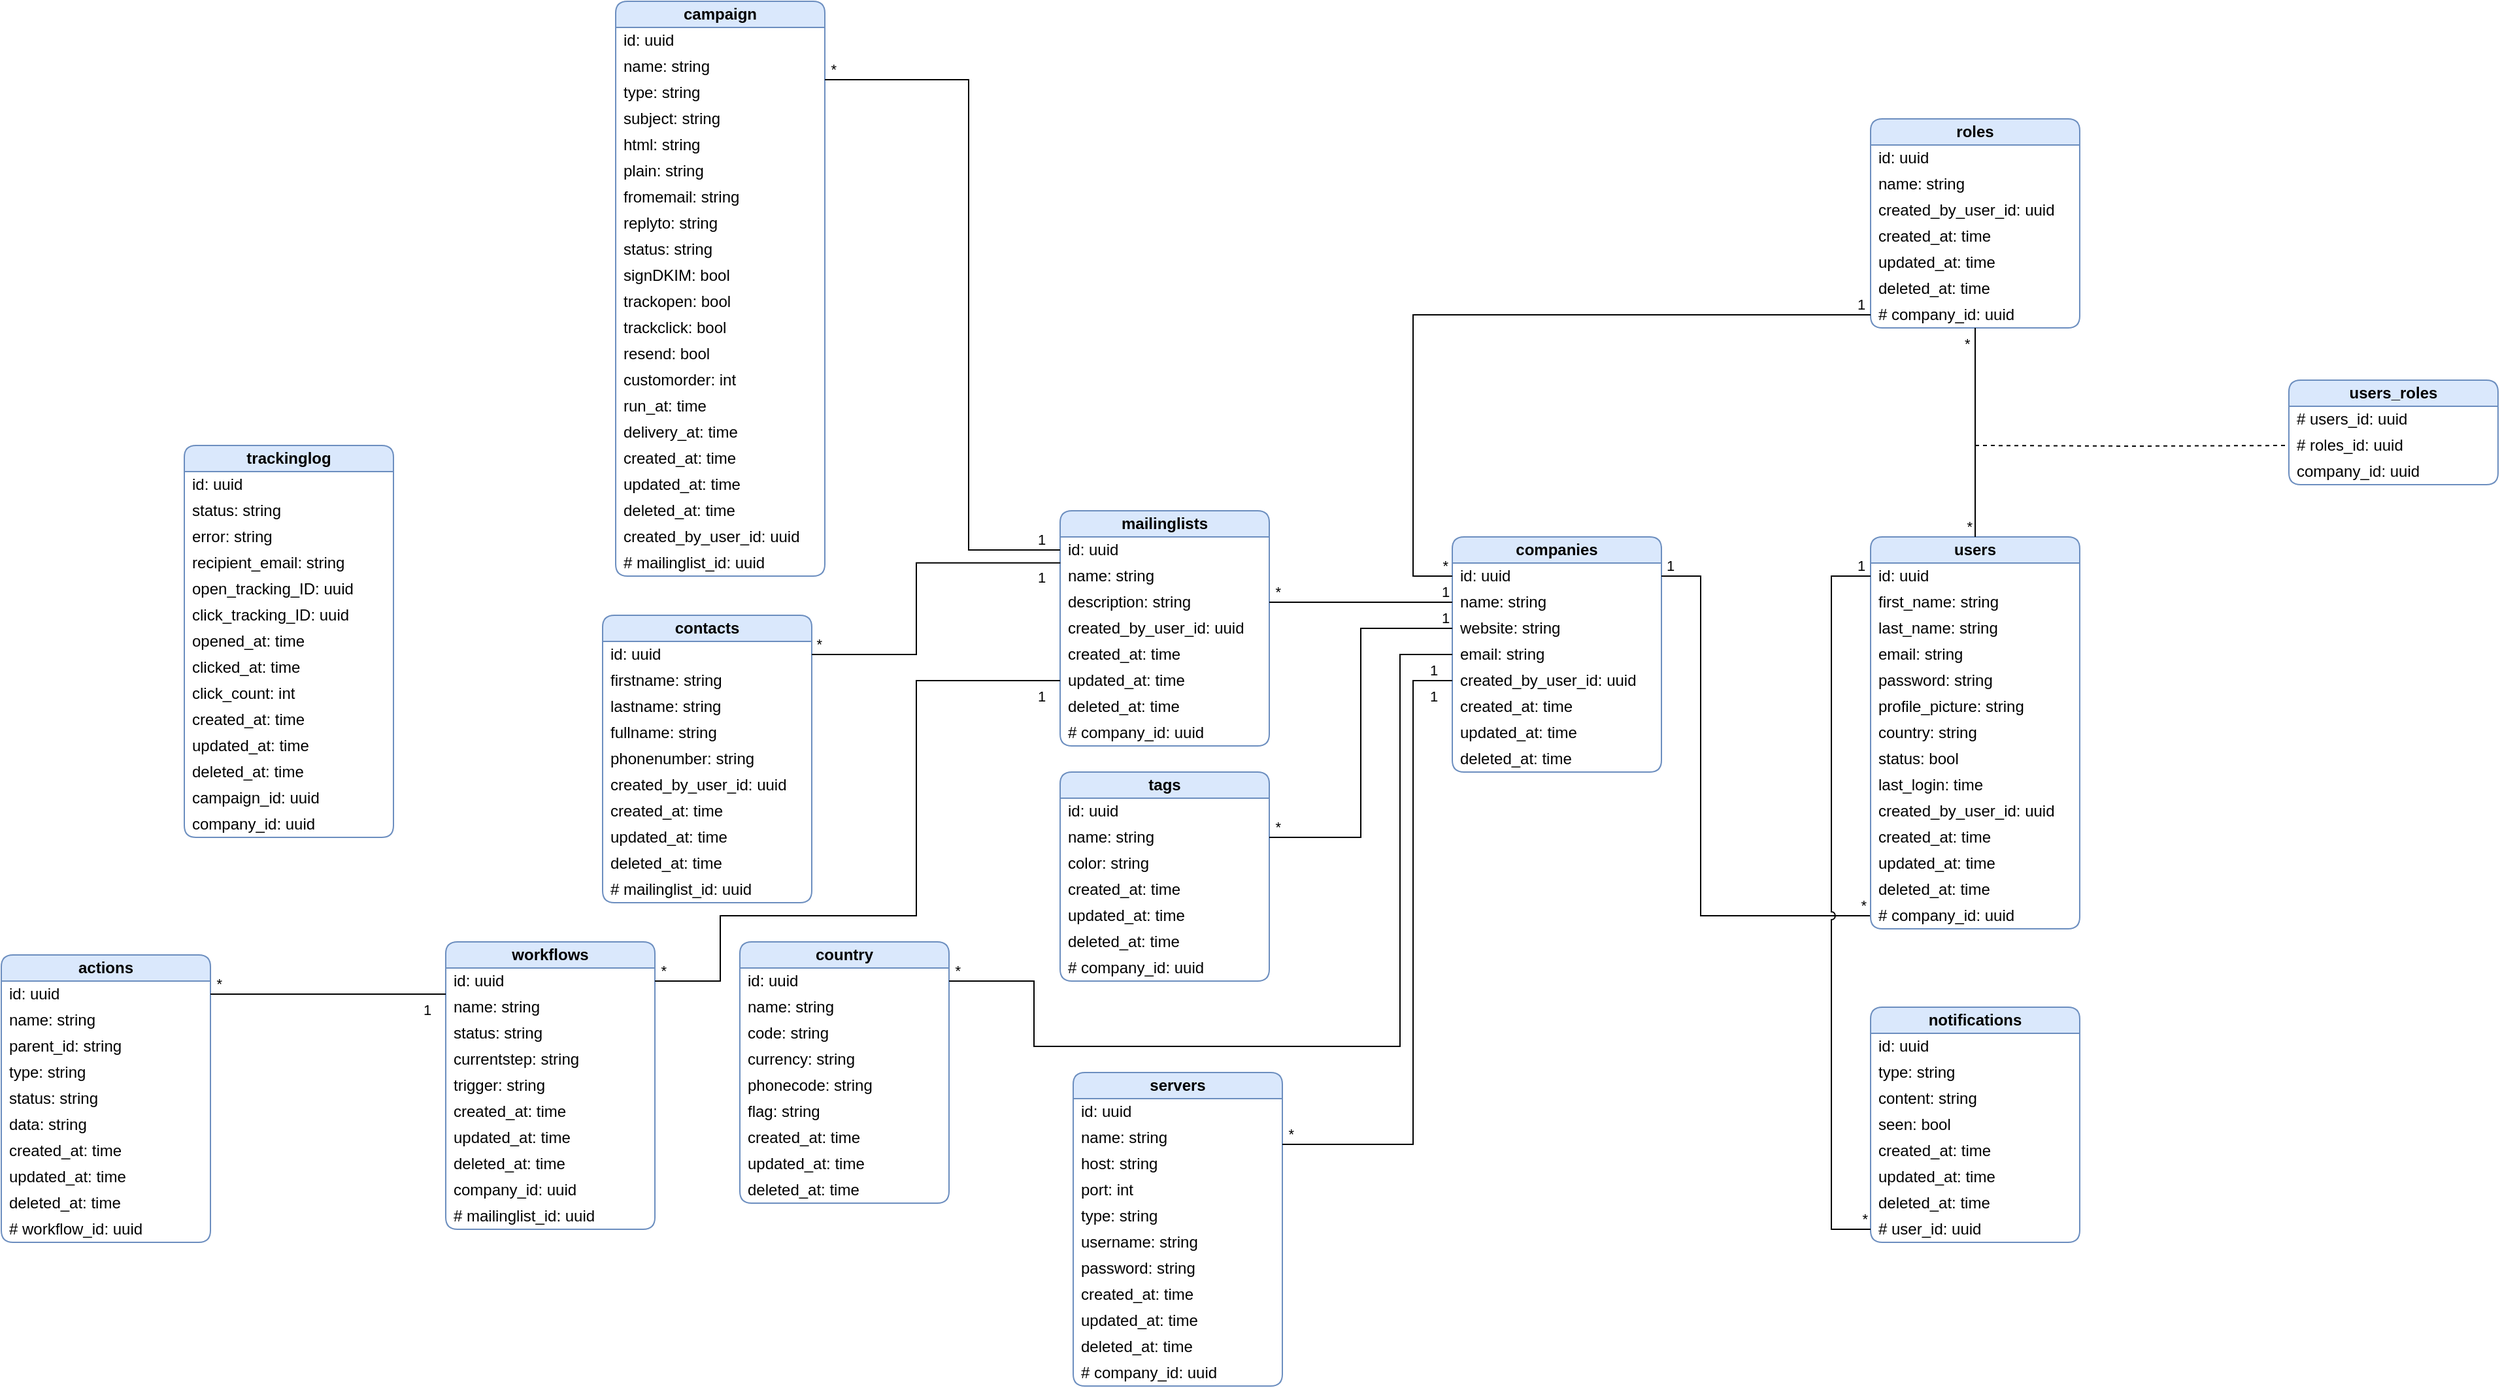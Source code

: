 <mxfile version="22.1.21" type="device">
  <diagram name="Page-1" id="X1ZO4iQBG_wNgyAGkJnJ">
    <mxGraphModel dx="3300" dy="967" grid="1" gridSize="10" guides="1" tooltips="1" connect="1" arrows="1" fold="1" page="1" pageScale="1" pageWidth="850" pageHeight="1100" math="0" shadow="0">
      <root>
        <mxCell id="0" />
        <mxCell id="1" parent="0" />
        <mxCell id="E6VJmKw-fboT0CFN9NS0-1" value="&lt;b&gt;companies&lt;/b&gt;" style="swimlane;fontStyle=0;align=center;verticalAlign=middle;childLayout=stackLayout;horizontal=1;startSize=20;horizontalStack=0;resizeParent=1;resizeParentMax=0;resizeLast=0;collapsible=0;marginBottom=0;html=1;whiteSpace=wrap;rounded=1;fillColor=#dae8fc;strokeColor=#6c8ebf;" parent="1" vertex="1">
          <mxGeometry x="40" y="440" width="160" height="180" as="geometry" />
        </mxCell>
        <mxCell id="E6VJmKw-fboT0CFN9NS0-2" value="id: uuid" style="text;html=1;strokeColor=none;fillColor=none;align=left;verticalAlign=middle;spacingLeft=4;spacingRight=4;overflow=hidden;rotatable=0;points=[[0,0.5],[1,0.5]];portConstraint=eastwest;whiteSpace=wrap;" parent="E6VJmKw-fboT0CFN9NS0-1" vertex="1">
          <mxGeometry y="20" width="160" height="20" as="geometry" />
        </mxCell>
        <mxCell id="E6VJmKw-fboT0CFN9NS0-6" value="name: string" style="text;html=1;strokeColor=none;fillColor=none;align=left;verticalAlign=middle;spacingLeft=4;spacingRight=4;overflow=hidden;rotatable=0;points=[[0,0.5],[1,0.5]];portConstraint=eastwest;whiteSpace=wrap;" parent="E6VJmKw-fboT0CFN9NS0-1" vertex="1">
          <mxGeometry y="40" width="160" height="20" as="geometry" />
        </mxCell>
        <mxCell id="E6VJmKw-fboT0CFN9NS0-7" value="website: string" style="text;html=1;strokeColor=none;fillColor=none;align=left;verticalAlign=middle;spacingLeft=4;spacingRight=4;overflow=hidden;rotatable=0;points=[[0,0.5],[1,0.5]];portConstraint=eastwest;whiteSpace=wrap;" parent="E6VJmKw-fboT0CFN9NS0-1" vertex="1">
          <mxGeometry y="60" width="160" height="20" as="geometry" />
        </mxCell>
        <mxCell id="E6VJmKw-fboT0CFN9NS0-8" value="email: string" style="text;html=1;strokeColor=none;fillColor=none;align=left;verticalAlign=middle;spacingLeft=4;spacingRight=4;overflow=hidden;rotatable=0;points=[[0,0.5],[1,0.5]];portConstraint=eastwest;whiteSpace=wrap;" parent="E6VJmKw-fboT0CFN9NS0-1" vertex="1">
          <mxGeometry y="80" width="160" height="20" as="geometry" />
        </mxCell>
        <mxCell id="E6VJmKw-fboT0CFN9NS0-9" value="created_by_user_id: uuid" style="text;html=1;strokeColor=none;fillColor=none;align=left;verticalAlign=middle;spacingLeft=4;spacingRight=4;overflow=hidden;rotatable=0;points=[[0,0.5],[1,0.5]];portConstraint=eastwest;whiteSpace=wrap;" parent="E6VJmKw-fboT0CFN9NS0-1" vertex="1">
          <mxGeometry y="100" width="160" height="20" as="geometry" />
        </mxCell>
        <mxCell id="E6VJmKw-fboT0CFN9NS0-10" value="created_at:&amp;nbsp;time" style="text;html=1;strokeColor=none;fillColor=none;align=left;verticalAlign=middle;spacingLeft=4;spacingRight=4;overflow=hidden;rotatable=0;points=[[0,0.5],[1,0.5]];portConstraint=eastwest;whiteSpace=wrap;" parent="E6VJmKw-fboT0CFN9NS0-1" vertex="1">
          <mxGeometry y="120" width="160" height="20" as="geometry" />
        </mxCell>
        <mxCell id="E6VJmKw-fboT0CFN9NS0-11" value="updated_at:&amp;nbsp;time" style="text;html=1;strokeColor=none;fillColor=none;align=left;verticalAlign=middle;spacingLeft=4;spacingRight=4;overflow=hidden;rotatable=0;points=[[0,0.5],[1,0.5]];portConstraint=eastwest;whiteSpace=wrap;" parent="E6VJmKw-fboT0CFN9NS0-1" vertex="1">
          <mxGeometry y="140" width="160" height="20" as="geometry" />
        </mxCell>
        <mxCell id="E6VJmKw-fboT0CFN9NS0-12" value="deleted_at:&amp;nbsp;time" style="text;html=1;strokeColor=none;fillColor=none;align=left;verticalAlign=middle;spacingLeft=4;spacingRight=4;overflow=hidden;rotatable=0;points=[[0,0.5],[1,0.5]];portConstraint=eastwest;whiteSpace=wrap;" parent="E6VJmKw-fboT0CFN9NS0-1" vertex="1">
          <mxGeometry y="160" width="160" height="20" as="geometry" />
        </mxCell>
        <mxCell id="E6VJmKw-fboT0CFN9NS0-3" value="" style="endArrow=none;html=1;edgeStyle=orthogonalEdgeStyle;rounded=0;entryX=0;entryY=0.5;entryDx=0;entryDy=0;exitX=1;exitY=0.5;exitDx=0;exitDy=0;jumpStyle=arc;" parent="1" source="E6VJmKw-fboT0CFN9NS0-2" target="E6VJmKw-fboT0CFN9NS0-35" edge="1">
          <mxGeometry relative="1" as="geometry">
            <mxPoint x="220" y="400" as="sourcePoint" />
            <mxPoint x="320" y="660" as="targetPoint" />
            <Array as="points">
              <mxPoint x="230" y="470" />
              <mxPoint x="230" y="730" />
            </Array>
          </mxGeometry>
        </mxCell>
        <mxCell id="E6VJmKw-fboT0CFN9NS0-4" value="1" style="edgeLabel;resizable=0;html=1;align=left;verticalAlign=bottom;" parent="E6VJmKw-fboT0CFN9NS0-3" connectable="0" vertex="1">
          <mxGeometry x="-1" relative="1" as="geometry">
            <mxPoint x="2" as="offset" />
          </mxGeometry>
        </mxCell>
        <mxCell id="E6VJmKw-fboT0CFN9NS0-5" value="*" style="edgeLabel;resizable=0;html=1;align=right;verticalAlign=bottom;" parent="E6VJmKw-fboT0CFN9NS0-3" connectable="0" vertex="1">
          <mxGeometry x="1" relative="1" as="geometry">
            <mxPoint x="-3" as="offset" />
          </mxGeometry>
        </mxCell>
        <mxCell id="E6VJmKw-fboT0CFN9NS0-13" value="&lt;b&gt;users&lt;/b&gt;" style="swimlane;fontStyle=0;align=center;verticalAlign=middle;childLayout=stackLayout;horizontal=1;startSize=20;horizontalStack=0;resizeParent=1;resizeParentMax=0;resizeLast=0;collapsible=0;marginBottom=0;html=1;whiteSpace=wrap;rounded=1;fillColor=#dae8fc;strokeColor=#6c8ebf;" parent="1" vertex="1">
          <mxGeometry x="360" y="440" width="160" height="300" as="geometry" />
        </mxCell>
        <mxCell id="E6VJmKw-fboT0CFN9NS0-14" value="id: uuid" style="text;html=1;strokeColor=none;fillColor=none;align=left;verticalAlign=middle;spacingLeft=4;spacingRight=4;overflow=hidden;rotatable=0;points=[[0,0.5],[1,0.5]];portConstraint=eastwest;whiteSpace=wrap;" parent="E6VJmKw-fboT0CFN9NS0-13" vertex="1">
          <mxGeometry y="20" width="160" height="20" as="geometry" />
        </mxCell>
        <mxCell id="E6VJmKw-fboT0CFN9NS0-15" value="first_name: string" style="text;html=1;strokeColor=none;fillColor=none;align=left;verticalAlign=middle;spacingLeft=4;spacingRight=4;overflow=hidden;rotatable=0;points=[[0,0.5],[1,0.5]];portConstraint=eastwest;whiteSpace=wrap;" parent="E6VJmKw-fboT0CFN9NS0-13" vertex="1">
          <mxGeometry y="40" width="160" height="20" as="geometry" />
        </mxCell>
        <mxCell id="E6VJmKw-fboT0CFN9NS0-16" value="last_name: string" style="text;html=1;strokeColor=none;fillColor=none;align=left;verticalAlign=middle;spacingLeft=4;spacingRight=4;overflow=hidden;rotatable=0;points=[[0,0.5],[1,0.5]];portConstraint=eastwest;whiteSpace=wrap;" parent="E6VJmKw-fboT0CFN9NS0-13" vertex="1">
          <mxGeometry y="60" width="160" height="20" as="geometry" />
        </mxCell>
        <mxCell id="E6VJmKw-fboT0CFN9NS0-17" value="email: string" style="text;html=1;strokeColor=none;fillColor=none;align=left;verticalAlign=middle;spacingLeft=4;spacingRight=4;overflow=hidden;rotatable=0;points=[[0,0.5],[1,0.5]];portConstraint=eastwest;whiteSpace=wrap;" parent="E6VJmKw-fboT0CFN9NS0-13" vertex="1">
          <mxGeometry y="80" width="160" height="20" as="geometry" />
        </mxCell>
        <mxCell id="E6VJmKw-fboT0CFN9NS0-18" value="password: string" style="text;html=1;strokeColor=none;fillColor=none;align=left;verticalAlign=middle;spacingLeft=4;spacingRight=4;overflow=hidden;rotatable=0;points=[[0,0.5],[1,0.5]];portConstraint=eastwest;whiteSpace=wrap;" parent="E6VJmKw-fboT0CFN9NS0-13" vertex="1">
          <mxGeometry y="100" width="160" height="20" as="geometry" />
        </mxCell>
        <mxCell id="E6VJmKw-fboT0CFN9NS0-31" value="profile_picture: string" style="text;html=1;strokeColor=none;fillColor=none;align=left;verticalAlign=middle;spacingLeft=4;spacingRight=4;overflow=hidden;rotatable=0;points=[[0,0.5],[1,0.5]];portConstraint=eastwest;whiteSpace=wrap;" parent="E6VJmKw-fboT0CFN9NS0-13" vertex="1">
          <mxGeometry y="120" width="160" height="20" as="geometry" />
        </mxCell>
        <mxCell id="E6VJmKw-fboT0CFN9NS0-32" value="country: string" style="text;html=1;strokeColor=none;fillColor=none;align=left;verticalAlign=middle;spacingLeft=4;spacingRight=4;overflow=hidden;rotatable=0;points=[[0,0.5],[1,0.5]];portConstraint=eastwest;whiteSpace=wrap;" parent="E6VJmKw-fboT0CFN9NS0-13" vertex="1">
          <mxGeometry y="140" width="160" height="20" as="geometry" />
        </mxCell>
        <mxCell id="E6VJmKw-fboT0CFN9NS0-33" value="status: bool" style="text;html=1;strokeColor=none;fillColor=none;align=left;verticalAlign=middle;spacingLeft=4;spacingRight=4;overflow=hidden;rotatable=0;points=[[0,0.5],[1,0.5]];portConstraint=eastwest;whiteSpace=wrap;" parent="E6VJmKw-fboT0CFN9NS0-13" vertex="1">
          <mxGeometry y="160" width="160" height="20" as="geometry" />
        </mxCell>
        <mxCell id="E6VJmKw-fboT0CFN9NS0-34" value="last_login:&amp;nbsp;time" style="text;html=1;strokeColor=none;fillColor=none;align=left;verticalAlign=middle;spacingLeft=4;spacingRight=4;overflow=hidden;rotatable=0;points=[[0,0.5],[1,0.5]];portConstraint=eastwest;whiteSpace=wrap;" parent="E6VJmKw-fboT0CFN9NS0-13" vertex="1">
          <mxGeometry y="180" width="160" height="20" as="geometry" />
        </mxCell>
        <mxCell id="E6VJmKw-fboT0CFN9NS0-36" value="created_by_user_id: uuid" style="text;html=1;strokeColor=none;fillColor=none;align=left;verticalAlign=middle;spacingLeft=4;spacingRight=4;overflow=hidden;rotatable=0;points=[[0,0.5],[1,0.5]];portConstraint=eastwest;whiteSpace=wrap;" parent="E6VJmKw-fboT0CFN9NS0-13" vertex="1">
          <mxGeometry y="200" width="160" height="20" as="geometry" />
        </mxCell>
        <mxCell id="E6VJmKw-fboT0CFN9NS0-19" value="created_at:&amp;nbsp;time" style="text;html=1;strokeColor=none;fillColor=none;align=left;verticalAlign=middle;spacingLeft=4;spacingRight=4;overflow=hidden;rotatable=0;points=[[0,0.5],[1,0.5]];portConstraint=eastwest;whiteSpace=wrap;" parent="E6VJmKw-fboT0CFN9NS0-13" vertex="1">
          <mxGeometry y="220" width="160" height="20" as="geometry" />
        </mxCell>
        <mxCell id="E6VJmKw-fboT0CFN9NS0-20" value="updated_at:&amp;nbsp;time" style="text;html=1;strokeColor=none;fillColor=none;align=left;verticalAlign=middle;spacingLeft=4;spacingRight=4;overflow=hidden;rotatable=0;points=[[0,0.5],[1,0.5]];portConstraint=eastwest;whiteSpace=wrap;" parent="E6VJmKw-fboT0CFN9NS0-13" vertex="1">
          <mxGeometry y="240" width="160" height="20" as="geometry" />
        </mxCell>
        <mxCell id="E6VJmKw-fboT0CFN9NS0-21" value="deleted_at:&amp;nbsp;time" style="text;html=1;strokeColor=none;fillColor=none;align=left;verticalAlign=middle;spacingLeft=4;spacingRight=4;overflow=hidden;rotatable=0;points=[[0,0.5],[1,0.5]];portConstraint=eastwest;whiteSpace=wrap;" parent="E6VJmKw-fboT0CFN9NS0-13" vertex="1">
          <mxGeometry y="260" width="160" height="20" as="geometry" />
        </mxCell>
        <mxCell id="E6VJmKw-fboT0CFN9NS0-35" value="# company_id:&amp;nbsp;uuid" style="text;html=1;strokeColor=none;fillColor=none;align=left;verticalAlign=middle;spacingLeft=4;spacingRight=4;overflow=hidden;rotatable=0;points=[[0,0.5],[1,0.5]];portConstraint=eastwest;whiteSpace=wrap;" parent="E6VJmKw-fboT0CFN9NS0-13" vertex="1">
          <mxGeometry y="280" width="160" height="20" as="geometry" />
        </mxCell>
        <mxCell id="E6VJmKw-fboT0CFN9NS0-22" value="&lt;b&gt;roles&lt;/b&gt;" style="swimlane;fontStyle=0;align=center;verticalAlign=middle;childLayout=stackLayout;horizontal=1;startSize=20;horizontalStack=0;resizeParent=1;resizeParentMax=0;resizeLast=0;collapsible=0;marginBottom=0;html=1;whiteSpace=wrap;rounded=1;fillColor=#dae8fc;strokeColor=#6c8ebf;" parent="1" vertex="1">
          <mxGeometry x="360" y="120" width="160" height="160" as="geometry" />
        </mxCell>
        <mxCell id="E6VJmKw-fboT0CFN9NS0-23" value="id: uuid" style="text;html=1;strokeColor=none;fillColor=none;align=left;verticalAlign=middle;spacingLeft=4;spacingRight=4;overflow=hidden;rotatable=0;points=[[0,0.5],[1,0.5]];portConstraint=eastwest;whiteSpace=wrap;" parent="E6VJmKw-fboT0CFN9NS0-22" vertex="1">
          <mxGeometry y="20" width="160" height="20" as="geometry" />
        </mxCell>
        <mxCell id="E6VJmKw-fboT0CFN9NS0-24" value="name: string" style="text;html=1;strokeColor=none;fillColor=none;align=left;verticalAlign=middle;spacingLeft=4;spacingRight=4;overflow=hidden;rotatable=0;points=[[0,0.5],[1,0.5]];portConstraint=eastwest;whiteSpace=wrap;" parent="E6VJmKw-fboT0CFN9NS0-22" vertex="1">
          <mxGeometry y="40" width="160" height="20" as="geometry" />
        </mxCell>
        <mxCell id="E6VJmKw-fboT0CFN9NS0-27" value="created_by_user_id: uuid" style="text;html=1;strokeColor=none;fillColor=none;align=left;verticalAlign=middle;spacingLeft=4;spacingRight=4;overflow=hidden;rotatable=0;points=[[0,0.5],[1,0.5]];portConstraint=eastwest;whiteSpace=wrap;" parent="E6VJmKw-fboT0CFN9NS0-22" vertex="1">
          <mxGeometry y="60" width="160" height="20" as="geometry" />
        </mxCell>
        <mxCell id="E6VJmKw-fboT0CFN9NS0-28" value="created_at:&amp;nbsp;time" style="text;html=1;strokeColor=none;fillColor=none;align=left;verticalAlign=middle;spacingLeft=4;spacingRight=4;overflow=hidden;rotatable=0;points=[[0,0.5],[1,0.5]];portConstraint=eastwest;whiteSpace=wrap;" parent="E6VJmKw-fboT0CFN9NS0-22" vertex="1">
          <mxGeometry y="80" width="160" height="20" as="geometry" />
        </mxCell>
        <mxCell id="E6VJmKw-fboT0CFN9NS0-29" value="updated_at:&amp;nbsp;time" style="text;html=1;strokeColor=none;fillColor=none;align=left;verticalAlign=middle;spacingLeft=4;spacingRight=4;overflow=hidden;rotatable=0;points=[[0,0.5],[1,0.5]];portConstraint=eastwest;whiteSpace=wrap;" parent="E6VJmKw-fboT0CFN9NS0-22" vertex="1">
          <mxGeometry y="100" width="160" height="20" as="geometry" />
        </mxCell>
        <mxCell id="E6VJmKw-fboT0CFN9NS0-30" value="deleted_at:&amp;nbsp;time" style="text;html=1;strokeColor=none;fillColor=none;align=left;verticalAlign=middle;spacingLeft=4;spacingRight=4;overflow=hidden;rotatable=0;points=[[0,0.5],[1,0.5]];portConstraint=eastwest;whiteSpace=wrap;" parent="E6VJmKw-fboT0CFN9NS0-22" vertex="1">
          <mxGeometry y="120" width="160" height="20" as="geometry" />
        </mxCell>
        <mxCell id="E6VJmKw-fboT0CFN9NS0-37" value="# company_id: uuid" style="text;html=1;strokeColor=none;fillColor=none;align=left;verticalAlign=middle;spacingLeft=4;spacingRight=4;overflow=hidden;rotatable=0;points=[[0,0.5],[1,0.5]];portConstraint=eastwest;whiteSpace=wrap;" parent="E6VJmKw-fboT0CFN9NS0-22" vertex="1">
          <mxGeometry y="140" width="160" height="20" as="geometry" />
        </mxCell>
        <mxCell id="E6VJmKw-fboT0CFN9NS0-38" value="&lt;b&gt;users_roles&lt;/b&gt;" style="swimlane;fontStyle=0;align=center;verticalAlign=middle;childLayout=stackLayout;horizontal=1;startSize=20;horizontalStack=0;resizeParent=1;resizeParentMax=0;resizeLast=0;collapsible=0;marginBottom=0;html=1;whiteSpace=wrap;rounded=1;fillColor=#dae8fc;strokeColor=#6c8ebf;" parent="1" vertex="1">
          <mxGeometry x="680" y="320" width="160" height="80" as="geometry" />
        </mxCell>
        <mxCell id="E6VJmKw-fboT0CFN9NS0-39" value="# users_id: uuid" style="text;html=1;strokeColor=none;fillColor=none;align=left;verticalAlign=middle;spacingLeft=4;spacingRight=4;overflow=hidden;rotatable=0;points=[[0,0.5],[1,0.5]];portConstraint=eastwest;whiteSpace=wrap;" parent="E6VJmKw-fboT0CFN9NS0-38" vertex="1">
          <mxGeometry y="20" width="160" height="20" as="geometry" />
        </mxCell>
        <mxCell id="E6VJmKw-fboT0CFN9NS0-40" value="# roles_id: uuid" style="text;html=1;strokeColor=none;fillColor=none;align=left;verticalAlign=middle;spacingLeft=4;spacingRight=4;overflow=hidden;rotatable=0;points=[[0,0.5],[1,0.5]];portConstraint=eastwest;whiteSpace=wrap;" parent="E6VJmKw-fboT0CFN9NS0-38" vertex="1">
          <mxGeometry y="40" width="160" height="20" as="geometry" />
        </mxCell>
        <mxCell id="E6VJmKw-fboT0CFN9NS0-41" value="company_id: uuid" style="text;html=1;strokeColor=none;fillColor=none;align=left;verticalAlign=middle;spacingLeft=4;spacingRight=4;overflow=hidden;rotatable=0;points=[[0,0.5],[1,0.5]];portConstraint=eastwest;whiteSpace=wrap;" parent="E6VJmKw-fboT0CFN9NS0-38" vertex="1">
          <mxGeometry y="60" width="160" height="20" as="geometry" />
        </mxCell>
        <mxCell id="E6VJmKw-fboT0CFN9NS0-61" value="&lt;b&gt;notifications&lt;/b&gt;" style="swimlane;fontStyle=0;align=center;verticalAlign=middle;childLayout=stackLayout;horizontal=1;startSize=20;horizontalStack=0;resizeParent=1;resizeParentMax=0;resizeLast=0;collapsible=0;marginBottom=0;html=1;whiteSpace=wrap;rounded=1;fillColor=#dae8fc;strokeColor=#6c8ebf;" parent="1" vertex="1">
          <mxGeometry x="360" y="800" width="160" height="180" as="geometry" />
        </mxCell>
        <mxCell id="E6VJmKw-fboT0CFN9NS0-62" value="id: uuid" style="text;html=1;strokeColor=none;fillColor=none;align=left;verticalAlign=middle;spacingLeft=4;spacingRight=4;overflow=hidden;rotatable=0;points=[[0,0.5],[1,0.5]];portConstraint=eastwest;whiteSpace=wrap;" parent="E6VJmKw-fboT0CFN9NS0-61" vertex="1">
          <mxGeometry y="20" width="160" height="20" as="geometry" />
        </mxCell>
        <mxCell id="E6VJmKw-fboT0CFN9NS0-63" value="type: string" style="text;html=1;strokeColor=none;fillColor=none;align=left;verticalAlign=middle;spacingLeft=4;spacingRight=4;overflow=hidden;rotatable=0;points=[[0,0.5],[1,0.5]];portConstraint=eastwest;whiteSpace=wrap;" parent="E6VJmKw-fboT0CFN9NS0-61" vertex="1">
          <mxGeometry y="40" width="160" height="20" as="geometry" />
        </mxCell>
        <mxCell id="E6VJmKw-fboT0CFN9NS0-69" value="content: string" style="text;html=1;strokeColor=none;fillColor=none;align=left;verticalAlign=middle;spacingLeft=4;spacingRight=4;overflow=hidden;rotatable=0;points=[[0,0.5],[1,0.5]];portConstraint=eastwest;whiteSpace=wrap;" parent="E6VJmKw-fboT0CFN9NS0-61" vertex="1">
          <mxGeometry y="60" width="160" height="20" as="geometry" />
        </mxCell>
        <mxCell id="E6VJmKw-fboT0CFN9NS0-65" value="seen: bool" style="text;html=1;strokeColor=none;fillColor=none;align=left;verticalAlign=middle;spacingLeft=4;spacingRight=4;overflow=hidden;rotatable=0;points=[[0,0.5],[1,0.5]];portConstraint=eastwest;whiteSpace=wrap;" parent="E6VJmKw-fboT0CFN9NS0-61" vertex="1">
          <mxGeometry y="80" width="160" height="20" as="geometry" />
        </mxCell>
        <mxCell id="E6VJmKw-fboT0CFN9NS0-66" value="created_at:&amp;nbsp;time" style="text;html=1;strokeColor=none;fillColor=none;align=left;verticalAlign=middle;spacingLeft=4;spacingRight=4;overflow=hidden;rotatable=0;points=[[0,0.5],[1,0.5]];portConstraint=eastwest;whiteSpace=wrap;" parent="E6VJmKw-fboT0CFN9NS0-61" vertex="1">
          <mxGeometry y="100" width="160" height="20" as="geometry" />
        </mxCell>
        <mxCell id="E6VJmKw-fboT0CFN9NS0-67" value="updated_at:&amp;nbsp;time" style="text;html=1;strokeColor=none;fillColor=none;align=left;verticalAlign=middle;spacingLeft=4;spacingRight=4;overflow=hidden;rotatable=0;points=[[0,0.5],[1,0.5]];portConstraint=eastwest;whiteSpace=wrap;" parent="E6VJmKw-fboT0CFN9NS0-61" vertex="1">
          <mxGeometry y="120" width="160" height="20" as="geometry" />
        </mxCell>
        <mxCell id="E6VJmKw-fboT0CFN9NS0-68" value="deleted_at:&amp;nbsp;time" style="text;html=1;strokeColor=none;fillColor=none;align=left;verticalAlign=middle;spacingLeft=4;spacingRight=4;overflow=hidden;rotatable=0;points=[[0,0.5],[1,0.5]];portConstraint=eastwest;whiteSpace=wrap;" parent="E6VJmKw-fboT0CFN9NS0-61" vertex="1">
          <mxGeometry y="140" width="160" height="20" as="geometry" />
        </mxCell>
        <mxCell id="E6VJmKw-fboT0CFN9NS0-64" value="# user_id: uuid" style="text;html=1;strokeColor=none;fillColor=none;align=left;verticalAlign=middle;spacingLeft=4;spacingRight=4;overflow=hidden;rotatable=0;points=[[0,0.5],[1,0.5]];portConstraint=eastwest;whiteSpace=wrap;" parent="E6VJmKw-fboT0CFN9NS0-61" vertex="1">
          <mxGeometry y="160" width="160" height="20" as="geometry" />
        </mxCell>
        <mxCell id="E6VJmKw-fboT0CFN9NS0-70" value="" style="endArrow=none;html=1;edgeStyle=orthogonalEdgeStyle;rounded=0;entryX=0;entryY=0.5;entryDx=0;entryDy=0;jumpStyle=arc;exitX=0;exitY=0.5;exitDx=0;exitDy=0;" parent="1" source="E6VJmKw-fboT0CFN9NS0-14" target="E6VJmKw-fboT0CFN9NS0-64" edge="1">
          <mxGeometry relative="1" as="geometry">
            <mxPoint x="200" y="730" as="sourcePoint" />
            <mxPoint x="370" y="660" as="targetPoint" />
            <Array as="points">
              <mxPoint x="330" y="470" />
              <mxPoint x="330" y="970" />
            </Array>
          </mxGeometry>
        </mxCell>
        <mxCell id="E6VJmKw-fboT0CFN9NS0-71" value="1" style="edgeLabel;resizable=0;html=1;align=left;verticalAlign=bottom;" parent="E6VJmKw-fboT0CFN9NS0-70" connectable="0" vertex="1">
          <mxGeometry x="-1" relative="1" as="geometry">
            <mxPoint x="-12" as="offset" />
          </mxGeometry>
        </mxCell>
        <mxCell id="E6VJmKw-fboT0CFN9NS0-72" value="*" style="edgeLabel;resizable=0;html=1;align=right;verticalAlign=bottom;" parent="E6VJmKw-fboT0CFN9NS0-70" connectable="0" vertex="1">
          <mxGeometry x="1" relative="1" as="geometry">
            <mxPoint x="-2" as="offset" />
          </mxGeometry>
        </mxCell>
        <mxCell id="E6VJmKw-fboT0CFN9NS0-73" value="" style="endArrow=none;html=1;edgeStyle=orthogonalEdgeStyle;rounded=0;entryX=0;entryY=0.5;entryDx=0;entryDy=0;jumpStyle=arc;exitX=0;exitY=0.5;exitDx=0;exitDy=0;" parent="1" source="E6VJmKw-fboT0CFN9NS0-37" target="E6VJmKw-fboT0CFN9NS0-2" edge="1">
          <mxGeometry relative="1" as="geometry">
            <mxPoint x="370" y="480" as="sourcePoint" />
            <mxPoint x="370" y="900" as="targetPoint" />
            <Array as="points">
              <mxPoint x="10" y="270" />
              <mxPoint x="10" y="470" />
            </Array>
          </mxGeometry>
        </mxCell>
        <mxCell id="E6VJmKw-fboT0CFN9NS0-74" value="1" style="edgeLabel;resizable=0;html=1;align=left;verticalAlign=bottom;" parent="E6VJmKw-fboT0CFN9NS0-73" connectable="0" vertex="1">
          <mxGeometry x="-1" relative="1" as="geometry">
            <mxPoint x="-12" as="offset" />
          </mxGeometry>
        </mxCell>
        <mxCell id="E6VJmKw-fboT0CFN9NS0-75" value="*" style="edgeLabel;resizable=0;html=1;align=right;verticalAlign=bottom;" parent="E6VJmKw-fboT0CFN9NS0-73" connectable="0" vertex="1">
          <mxGeometry x="1" relative="1" as="geometry">
            <mxPoint x="-3" as="offset" />
          </mxGeometry>
        </mxCell>
        <mxCell id="E6VJmKw-fboT0CFN9NS0-76" value="" style="endArrow=none;html=1;edgeStyle=orthogonalEdgeStyle;rounded=0;jumpStyle=arc;exitX=0.5;exitY=1.003;exitDx=0;exitDy=0;exitPerimeter=0;entryX=0.5;entryY=0;entryDx=0;entryDy=0;" parent="1" source="E6VJmKw-fboT0CFN9NS0-37" target="E6VJmKw-fboT0CFN9NS0-13" edge="1">
          <mxGeometry relative="1" as="geometry">
            <mxPoint x="670" y="490" as="sourcePoint" />
            <mxPoint x="660" y="720" as="targetPoint" />
            <Array as="points">
              <mxPoint x="440" y="420" />
              <mxPoint x="440" y="420" />
            </Array>
          </mxGeometry>
        </mxCell>
        <mxCell id="E6VJmKw-fboT0CFN9NS0-77" value="*" style="edgeLabel;resizable=0;html=1;align=left;verticalAlign=bottom;" parent="E6VJmKw-fboT0CFN9NS0-76" connectable="0" vertex="1">
          <mxGeometry x="-1" relative="1" as="geometry">
            <mxPoint x="-10" y="20" as="offset" />
          </mxGeometry>
        </mxCell>
        <mxCell id="E6VJmKw-fboT0CFN9NS0-78" value="*" style="edgeLabel;resizable=0;html=1;align=right;verticalAlign=bottom;" parent="E6VJmKw-fboT0CFN9NS0-76" connectable="0" vertex="1">
          <mxGeometry x="1" relative="1" as="geometry">
            <mxPoint x="-2" as="offset" />
          </mxGeometry>
        </mxCell>
        <mxCell id="E6VJmKw-fboT0CFN9NS0-79" value="" style="endArrow=none;html=1;edgeStyle=orthogonalEdgeStyle;rounded=0;dashed=1;entryX=0;entryY=0.5;entryDx=0;entryDy=0;" parent="1" target="E6VJmKw-fboT0CFN9NS0-40" edge="1">
          <mxGeometry relative="1" as="geometry">
            <mxPoint x="440" y="370" as="sourcePoint" />
            <mxPoint x="670" y="370" as="targetPoint" />
          </mxGeometry>
        </mxCell>
        <mxCell id="yHnvhbu_v0CnosRwReA2-1" value="&lt;b&gt;mailinglists&lt;/b&gt;" style="swimlane;fontStyle=0;align=center;verticalAlign=middle;childLayout=stackLayout;horizontal=1;startSize=20;horizontalStack=0;resizeParent=1;resizeParentMax=0;resizeLast=0;collapsible=0;marginBottom=0;html=1;whiteSpace=wrap;rounded=1;fillColor=#dae8fc;strokeColor=#6c8ebf;" parent="1" vertex="1">
          <mxGeometry x="-260" y="420" width="160" height="180" as="geometry" />
        </mxCell>
        <mxCell id="yHnvhbu_v0CnosRwReA2-2" value="id: uuid" style="text;html=1;strokeColor=none;fillColor=none;align=left;verticalAlign=middle;spacingLeft=4;spacingRight=4;overflow=hidden;rotatable=0;points=[[0,0.5],[1,0.5]];portConstraint=eastwest;whiteSpace=wrap;" parent="yHnvhbu_v0CnosRwReA2-1" vertex="1">
          <mxGeometry y="20" width="160" height="20" as="geometry" />
        </mxCell>
        <mxCell id="yHnvhbu_v0CnosRwReA2-3" value="name: string" style="text;html=1;strokeColor=none;fillColor=none;align=left;verticalAlign=middle;spacingLeft=4;spacingRight=4;overflow=hidden;rotatable=0;points=[[0,0.5],[1,0.5]];portConstraint=eastwest;whiteSpace=wrap;" parent="yHnvhbu_v0CnosRwReA2-1" vertex="1">
          <mxGeometry y="40" width="160" height="20" as="geometry" />
        </mxCell>
        <mxCell id="yHnvhbu_v0CnosRwReA2-16" value="description: string" style="text;html=1;strokeColor=none;fillColor=none;align=left;verticalAlign=middle;spacingLeft=4;spacingRight=4;overflow=hidden;rotatable=0;points=[[0,0.5],[1,0.5]];portConstraint=eastwest;whiteSpace=wrap;" parent="yHnvhbu_v0CnosRwReA2-1" vertex="1">
          <mxGeometry y="60" width="160" height="20" as="geometry" />
        </mxCell>
        <mxCell id="yHnvhbu_v0CnosRwReA2-11" value="created_by_user_id: uuid" style="text;html=1;strokeColor=none;fillColor=none;align=left;verticalAlign=middle;spacingLeft=4;spacingRight=4;overflow=hidden;rotatable=0;points=[[0,0.5],[1,0.5]];portConstraint=eastwest;whiteSpace=wrap;" parent="yHnvhbu_v0CnosRwReA2-1" vertex="1">
          <mxGeometry y="80" width="160" height="20" as="geometry" />
        </mxCell>
        <mxCell id="yHnvhbu_v0CnosRwReA2-12" value="created_at:&amp;nbsp;time" style="text;html=1;strokeColor=none;fillColor=none;align=left;verticalAlign=middle;spacingLeft=4;spacingRight=4;overflow=hidden;rotatable=0;points=[[0,0.5],[1,0.5]];portConstraint=eastwest;whiteSpace=wrap;" parent="yHnvhbu_v0CnosRwReA2-1" vertex="1">
          <mxGeometry y="100" width="160" height="20" as="geometry" />
        </mxCell>
        <mxCell id="yHnvhbu_v0CnosRwReA2-13" value="updated_at:&amp;nbsp;time" style="text;html=1;strokeColor=none;fillColor=none;align=left;verticalAlign=middle;spacingLeft=4;spacingRight=4;overflow=hidden;rotatable=0;points=[[0,0.5],[1,0.5]];portConstraint=eastwest;whiteSpace=wrap;" parent="yHnvhbu_v0CnosRwReA2-1" vertex="1">
          <mxGeometry y="120" width="160" height="20" as="geometry" />
        </mxCell>
        <mxCell id="yHnvhbu_v0CnosRwReA2-14" value="deleted_at:&amp;nbsp;time" style="text;html=1;strokeColor=none;fillColor=none;align=left;verticalAlign=middle;spacingLeft=4;spacingRight=4;overflow=hidden;rotatable=0;points=[[0,0.5],[1,0.5]];portConstraint=eastwest;whiteSpace=wrap;" parent="yHnvhbu_v0CnosRwReA2-1" vertex="1">
          <mxGeometry y="140" width="160" height="20" as="geometry" />
        </mxCell>
        <mxCell id="yHnvhbu_v0CnosRwReA2-15" value="# company_id:&amp;nbsp;uuid" style="text;html=1;strokeColor=none;fillColor=none;align=left;verticalAlign=middle;spacingLeft=4;spacingRight=4;overflow=hidden;rotatable=0;points=[[0,0.5],[1,0.5]];portConstraint=eastwest;whiteSpace=wrap;" parent="yHnvhbu_v0CnosRwReA2-1" vertex="1">
          <mxGeometry y="160" width="160" height="20" as="geometry" />
        </mxCell>
        <mxCell id="yHnvhbu_v0CnosRwReA2-18" value="" style="endArrow=none;html=1;edgeStyle=orthogonalEdgeStyle;rounded=0;entryX=1;entryY=0.5;entryDx=0;entryDy=0;jumpStyle=arc;" parent="1" target="yHnvhbu_v0CnosRwReA2-16" edge="1">
          <mxGeometry relative="1" as="geometry">
            <mxPoint x="40" y="490" as="sourcePoint" />
            <mxPoint x="90" y="760" as="targetPoint" />
            <Array as="points">
              <mxPoint x="40" y="490" />
            </Array>
          </mxGeometry>
        </mxCell>
        <mxCell id="yHnvhbu_v0CnosRwReA2-19" value="1" style="edgeLabel;resizable=0;html=1;align=left;verticalAlign=bottom;" parent="yHnvhbu_v0CnosRwReA2-18" connectable="0" vertex="1">
          <mxGeometry x="-1" relative="1" as="geometry">
            <mxPoint x="-10" as="offset" />
          </mxGeometry>
        </mxCell>
        <mxCell id="yHnvhbu_v0CnosRwReA2-20" value="*" style="edgeLabel;resizable=0;html=1;align=right;verticalAlign=bottom;" parent="yHnvhbu_v0CnosRwReA2-18" connectable="0" vertex="1">
          <mxGeometry x="1" relative="1" as="geometry">
            <mxPoint x="9" as="offset" />
          </mxGeometry>
        </mxCell>
        <mxCell id="yHnvhbu_v0CnosRwReA2-22" value="&lt;b&gt;contacts&lt;/b&gt;" style="swimlane;fontStyle=0;align=center;verticalAlign=middle;childLayout=stackLayout;horizontal=1;startSize=20;horizontalStack=0;resizeParent=1;resizeParentMax=0;resizeLast=0;collapsible=0;marginBottom=0;html=1;whiteSpace=wrap;rounded=1;fillColor=#dae8fc;strokeColor=#6c8ebf;" parent="1" vertex="1">
          <mxGeometry x="-610" y="500" width="160" height="220" as="geometry" />
        </mxCell>
        <mxCell id="yHnvhbu_v0CnosRwReA2-23" value="id: uuid" style="text;html=1;strokeColor=none;fillColor=none;align=left;verticalAlign=middle;spacingLeft=4;spacingRight=4;overflow=hidden;rotatable=0;points=[[0,0.5],[1,0.5]];portConstraint=eastwest;whiteSpace=wrap;" parent="yHnvhbu_v0CnosRwReA2-22" vertex="1">
          <mxGeometry y="20" width="160" height="20" as="geometry" />
        </mxCell>
        <mxCell id="yHnvhbu_v0CnosRwReA2-24" value="firstname: string" style="text;html=1;strokeColor=none;fillColor=none;align=left;verticalAlign=middle;spacingLeft=4;spacingRight=4;overflow=hidden;rotatable=0;points=[[0,0.5],[1,0.5]];portConstraint=eastwest;whiteSpace=wrap;" parent="yHnvhbu_v0CnosRwReA2-22" vertex="1">
          <mxGeometry y="40" width="160" height="20" as="geometry" />
        </mxCell>
        <mxCell id="yHnvhbu_v0CnosRwReA2-47" value="lastname: string" style="text;html=1;strokeColor=none;fillColor=none;align=left;verticalAlign=middle;spacingLeft=4;spacingRight=4;overflow=hidden;rotatable=0;points=[[0,0.5],[1,0.5]];portConstraint=eastwest;whiteSpace=wrap;" parent="yHnvhbu_v0CnosRwReA2-22" vertex="1">
          <mxGeometry y="60" width="160" height="20" as="geometry" />
        </mxCell>
        <mxCell id="yHnvhbu_v0CnosRwReA2-48" value="fullname: string" style="text;html=1;strokeColor=none;fillColor=none;align=left;verticalAlign=middle;spacingLeft=4;spacingRight=4;overflow=hidden;rotatable=0;points=[[0,0.5],[1,0.5]];portConstraint=eastwest;whiteSpace=wrap;" parent="yHnvhbu_v0CnosRwReA2-22" vertex="1">
          <mxGeometry y="80" width="160" height="20" as="geometry" />
        </mxCell>
        <mxCell id="yHnvhbu_v0CnosRwReA2-25" value="phonenumber: string" style="text;html=1;strokeColor=none;fillColor=none;align=left;verticalAlign=middle;spacingLeft=4;spacingRight=4;overflow=hidden;rotatable=0;points=[[0,0.5],[1,0.5]];portConstraint=eastwest;whiteSpace=wrap;" parent="yHnvhbu_v0CnosRwReA2-22" vertex="1">
          <mxGeometry y="100" width="160" height="20" as="geometry" />
        </mxCell>
        <mxCell id="yHnvhbu_v0CnosRwReA2-26" value="created_by_user_id: uuid" style="text;html=1;strokeColor=none;fillColor=none;align=left;verticalAlign=middle;spacingLeft=4;spacingRight=4;overflow=hidden;rotatable=0;points=[[0,0.5],[1,0.5]];portConstraint=eastwest;whiteSpace=wrap;" parent="yHnvhbu_v0CnosRwReA2-22" vertex="1">
          <mxGeometry y="120" width="160" height="20" as="geometry" />
        </mxCell>
        <mxCell id="yHnvhbu_v0CnosRwReA2-27" value="created_at:&amp;nbsp;time" style="text;html=1;strokeColor=none;fillColor=none;align=left;verticalAlign=middle;spacingLeft=4;spacingRight=4;overflow=hidden;rotatable=0;points=[[0,0.5],[1,0.5]];portConstraint=eastwest;whiteSpace=wrap;" parent="yHnvhbu_v0CnosRwReA2-22" vertex="1">
          <mxGeometry y="140" width="160" height="20" as="geometry" />
        </mxCell>
        <mxCell id="yHnvhbu_v0CnosRwReA2-28" value="updated_at:&amp;nbsp;time" style="text;html=1;strokeColor=none;fillColor=none;align=left;verticalAlign=middle;spacingLeft=4;spacingRight=4;overflow=hidden;rotatable=0;points=[[0,0.5],[1,0.5]];portConstraint=eastwest;whiteSpace=wrap;" parent="yHnvhbu_v0CnosRwReA2-22" vertex="1">
          <mxGeometry y="160" width="160" height="20" as="geometry" />
        </mxCell>
        <mxCell id="yHnvhbu_v0CnosRwReA2-29" value="deleted_at:&amp;nbsp;time" style="text;html=1;strokeColor=none;fillColor=none;align=left;verticalAlign=middle;spacingLeft=4;spacingRight=4;overflow=hidden;rotatable=0;points=[[0,0.5],[1,0.5]];portConstraint=eastwest;whiteSpace=wrap;" parent="yHnvhbu_v0CnosRwReA2-22" vertex="1">
          <mxGeometry y="180" width="160" height="20" as="geometry" />
        </mxCell>
        <mxCell id="yHnvhbu_v0CnosRwReA2-30" value="# mailinglist_id:&amp;nbsp;uuid" style="text;html=1;strokeColor=none;fillColor=none;align=left;verticalAlign=middle;spacingLeft=4;spacingRight=4;overflow=hidden;rotatable=0;points=[[0,0.5],[1,0.5]];portConstraint=eastwest;whiteSpace=wrap;" parent="yHnvhbu_v0CnosRwReA2-22" vertex="1">
          <mxGeometry y="200" width="160" height="20" as="geometry" />
        </mxCell>
        <mxCell id="yHnvhbu_v0CnosRwReA2-31" value="" style="endArrow=none;html=1;edgeStyle=orthogonalEdgeStyle;rounded=0;jumpStyle=arc;exitX=0.001;exitY=-0.005;exitDx=0;exitDy=0;exitPerimeter=0;entryX=1;entryY=0.5;entryDx=0;entryDy=0;" parent="1" source="yHnvhbu_v0CnosRwReA2-3" target="yHnvhbu_v0CnosRwReA2-23" edge="1">
          <mxGeometry relative="1" as="geometry">
            <mxPoint x="-281" y="480" as="sourcePoint" />
            <mxPoint x="-410" y="500" as="targetPoint" />
            <Array as="points">
              <mxPoint x="-370" y="460" />
              <mxPoint x="-370" y="530" />
            </Array>
          </mxGeometry>
        </mxCell>
        <mxCell id="yHnvhbu_v0CnosRwReA2-32" value="1" style="edgeLabel;resizable=0;html=1;align=left;verticalAlign=bottom;" parent="yHnvhbu_v0CnosRwReA2-31" connectable="0" vertex="1">
          <mxGeometry x="-1" relative="1" as="geometry">
            <mxPoint x="-19" y="20" as="offset" />
          </mxGeometry>
        </mxCell>
        <mxCell id="yHnvhbu_v0CnosRwReA2-33" value="*" style="edgeLabel;resizable=0;html=1;align=right;verticalAlign=bottom;" parent="yHnvhbu_v0CnosRwReA2-31" connectable="0" vertex="1">
          <mxGeometry x="1" relative="1" as="geometry">
            <mxPoint x="9" as="offset" />
          </mxGeometry>
        </mxCell>
        <mxCell id="yHnvhbu_v0CnosRwReA2-49" value="&lt;b&gt;tags&lt;/b&gt;" style="swimlane;fontStyle=0;align=center;verticalAlign=middle;childLayout=stackLayout;horizontal=1;startSize=20;horizontalStack=0;resizeParent=1;resizeParentMax=0;resizeLast=0;collapsible=0;marginBottom=0;html=1;whiteSpace=wrap;rounded=1;fillColor=#dae8fc;strokeColor=#6c8ebf;" parent="1" vertex="1">
          <mxGeometry x="-260" y="620" width="160" height="160" as="geometry" />
        </mxCell>
        <mxCell id="yHnvhbu_v0CnosRwReA2-50" value="id: uuid" style="text;html=1;strokeColor=none;fillColor=none;align=left;verticalAlign=middle;spacingLeft=4;spacingRight=4;overflow=hidden;rotatable=0;points=[[0,0.5],[1,0.5]];portConstraint=eastwest;whiteSpace=wrap;" parent="yHnvhbu_v0CnosRwReA2-49" vertex="1">
          <mxGeometry y="20" width="160" height="20" as="geometry" />
        </mxCell>
        <mxCell id="yHnvhbu_v0CnosRwReA2-51" value="name: string" style="text;html=1;strokeColor=none;fillColor=none;align=left;verticalAlign=middle;spacingLeft=4;spacingRight=4;overflow=hidden;rotatable=0;points=[[0,0.5],[1,0.5]];portConstraint=eastwest;whiteSpace=wrap;" parent="yHnvhbu_v0CnosRwReA2-49" vertex="1">
          <mxGeometry y="40" width="160" height="20" as="geometry" />
        </mxCell>
        <mxCell id="yHnvhbu_v0CnosRwReA2-52" value="color: string" style="text;html=1;strokeColor=none;fillColor=none;align=left;verticalAlign=middle;spacingLeft=4;spacingRight=4;overflow=hidden;rotatable=0;points=[[0,0.5],[1,0.5]];portConstraint=eastwest;whiteSpace=wrap;" parent="yHnvhbu_v0CnosRwReA2-49" vertex="1">
          <mxGeometry y="60" width="160" height="20" as="geometry" />
        </mxCell>
        <mxCell id="yHnvhbu_v0CnosRwReA2-54" value="created_at:&amp;nbsp;time" style="text;html=1;strokeColor=none;fillColor=none;align=left;verticalAlign=middle;spacingLeft=4;spacingRight=4;overflow=hidden;rotatable=0;points=[[0,0.5],[1,0.5]];portConstraint=eastwest;whiteSpace=wrap;" parent="yHnvhbu_v0CnosRwReA2-49" vertex="1">
          <mxGeometry y="80" width="160" height="20" as="geometry" />
        </mxCell>
        <mxCell id="yHnvhbu_v0CnosRwReA2-55" value="updated_at:&amp;nbsp;time" style="text;html=1;strokeColor=none;fillColor=none;align=left;verticalAlign=middle;spacingLeft=4;spacingRight=4;overflow=hidden;rotatable=0;points=[[0,0.5],[1,0.5]];portConstraint=eastwest;whiteSpace=wrap;" parent="yHnvhbu_v0CnosRwReA2-49" vertex="1">
          <mxGeometry y="100" width="160" height="20" as="geometry" />
        </mxCell>
        <mxCell id="yHnvhbu_v0CnosRwReA2-56" value="deleted_at:&amp;nbsp;time" style="text;html=1;strokeColor=none;fillColor=none;align=left;verticalAlign=middle;spacingLeft=4;spacingRight=4;overflow=hidden;rotatable=0;points=[[0,0.5],[1,0.5]];portConstraint=eastwest;whiteSpace=wrap;" parent="yHnvhbu_v0CnosRwReA2-49" vertex="1">
          <mxGeometry y="120" width="160" height="20" as="geometry" />
        </mxCell>
        <mxCell id="yHnvhbu_v0CnosRwReA2-57" value="# company_id:&amp;nbsp;uuid" style="text;html=1;strokeColor=none;fillColor=none;align=left;verticalAlign=middle;spacingLeft=4;spacingRight=4;overflow=hidden;rotatable=0;points=[[0,0.5],[1,0.5]];portConstraint=eastwest;whiteSpace=wrap;" parent="yHnvhbu_v0CnosRwReA2-49" vertex="1">
          <mxGeometry y="140" width="160" height="20" as="geometry" />
        </mxCell>
        <mxCell id="yHnvhbu_v0CnosRwReA2-59" value="" style="endArrow=none;html=1;edgeStyle=orthogonalEdgeStyle;rounded=0;entryX=1;entryY=0.5;entryDx=0;entryDy=0;jumpStyle=arc;exitX=0;exitY=0.5;exitDx=0;exitDy=0;" parent="1" source="E6VJmKw-fboT0CFN9NS0-7" edge="1">
          <mxGeometry relative="1" as="geometry">
            <mxPoint x="40" y="670" as="sourcePoint" />
            <mxPoint x="-100" y="670" as="targetPoint" />
            <Array as="points">
              <mxPoint x="-30" y="510" />
              <mxPoint x="-30" y="670" />
            </Array>
          </mxGeometry>
        </mxCell>
        <mxCell id="yHnvhbu_v0CnosRwReA2-60" value="1" style="edgeLabel;resizable=0;html=1;align=left;verticalAlign=bottom;" parent="yHnvhbu_v0CnosRwReA2-59" connectable="0" vertex="1">
          <mxGeometry x="-1" relative="1" as="geometry">
            <mxPoint x="-10" as="offset" />
          </mxGeometry>
        </mxCell>
        <mxCell id="yHnvhbu_v0CnosRwReA2-61" value="*" style="edgeLabel;resizable=0;html=1;align=right;verticalAlign=bottom;" parent="yHnvhbu_v0CnosRwReA2-59" connectable="0" vertex="1">
          <mxGeometry x="1" relative="1" as="geometry">
            <mxPoint x="9" as="offset" />
          </mxGeometry>
        </mxCell>
        <mxCell id="yHnvhbu_v0CnosRwReA2-62" value="&lt;b&gt;campaign&lt;/b&gt;" style="swimlane;fontStyle=0;align=center;verticalAlign=middle;childLayout=stackLayout;horizontal=1;startSize=20;horizontalStack=0;resizeParent=1;resizeParentMax=0;resizeLast=0;collapsible=0;marginBottom=0;html=1;whiteSpace=wrap;rounded=1;fillColor=#dae8fc;strokeColor=#6c8ebf;" parent="1" vertex="1">
          <mxGeometry x="-600" y="30" width="160" height="440" as="geometry" />
        </mxCell>
        <mxCell id="yHnvhbu_v0CnosRwReA2-63" value="id: uuid" style="text;html=1;strokeColor=none;fillColor=none;align=left;verticalAlign=middle;spacingLeft=4;spacingRight=4;overflow=hidden;rotatable=0;points=[[0,0.5],[1,0.5]];portConstraint=eastwest;whiteSpace=wrap;" parent="yHnvhbu_v0CnosRwReA2-62" vertex="1">
          <mxGeometry y="20" width="160" height="20" as="geometry" />
        </mxCell>
        <mxCell id="yHnvhbu_v0CnosRwReA2-78" value="name: string" style="text;html=1;strokeColor=none;fillColor=none;align=left;verticalAlign=middle;spacingLeft=4;spacingRight=4;overflow=hidden;rotatable=0;points=[[0,0.5],[1,0.5]];portConstraint=eastwest;whiteSpace=wrap;" parent="yHnvhbu_v0CnosRwReA2-62" vertex="1">
          <mxGeometry y="40" width="160" height="20" as="geometry" />
        </mxCell>
        <mxCell id="yHnvhbu_v0CnosRwReA2-77" value="type: string" style="text;html=1;strokeColor=none;fillColor=none;align=left;verticalAlign=middle;spacingLeft=4;spacingRight=4;overflow=hidden;rotatable=0;points=[[0,0.5],[1,0.5]];portConstraint=eastwest;whiteSpace=wrap;" parent="yHnvhbu_v0CnosRwReA2-62" vertex="1">
          <mxGeometry y="60" width="160" height="20" as="geometry" />
        </mxCell>
        <mxCell id="yHnvhbu_v0CnosRwReA2-79" value="subject: string" style="text;html=1;strokeColor=none;fillColor=none;align=left;verticalAlign=middle;spacingLeft=4;spacingRight=4;overflow=hidden;rotatable=0;points=[[0,0.5],[1,0.5]];portConstraint=eastwest;whiteSpace=wrap;" parent="yHnvhbu_v0CnosRwReA2-62" vertex="1">
          <mxGeometry y="80" width="160" height="20" as="geometry" />
        </mxCell>
        <mxCell id="yHnvhbu_v0CnosRwReA2-80" value="html: string" style="text;html=1;strokeColor=none;fillColor=none;align=left;verticalAlign=middle;spacingLeft=4;spacingRight=4;overflow=hidden;rotatable=0;points=[[0,0.5],[1,0.5]];portConstraint=eastwest;whiteSpace=wrap;" parent="yHnvhbu_v0CnosRwReA2-62" vertex="1">
          <mxGeometry y="100" width="160" height="20" as="geometry" />
        </mxCell>
        <mxCell id="yHnvhbu_v0CnosRwReA2-81" value="plain: string" style="text;html=1;strokeColor=none;fillColor=none;align=left;verticalAlign=middle;spacingLeft=4;spacingRight=4;overflow=hidden;rotatable=0;points=[[0,0.5],[1,0.5]];portConstraint=eastwest;whiteSpace=wrap;" parent="yHnvhbu_v0CnosRwReA2-62" vertex="1">
          <mxGeometry y="120" width="160" height="20" as="geometry" />
        </mxCell>
        <mxCell id="yHnvhbu_v0CnosRwReA2-82" value="fromemail: string" style="text;html=1;strokeColor=none;fillColor=none;align=left;verticalAlign=middle;spacingLeft=4;spacingRight=4;overflow=hidden;rotatable=0;points=[[0,0.5],[1,0.5]];portConstraint=eastwest;whiteSpace=wrap;" parent="yHnvhbu_v0CnosRwReA2-62" vertex="1">
          <mxGeometry y="140" width="160" height="20" as="geometry" />
        </mxCell>
        <mxCell id="yHnvhbu_v0CnosRwReA2-83" value="replyto: string" style="text;html=1;strokeColor=none;fillColor=none;align=left;verticalAlign=middle;spacingLeft=4;spacingRight=4;overflow=hidden;rotatable=0;points=[[0,0.5],[1,0.5]];portConstraint=eastwest;whiteSpace=wrap;" parent="yHnvhbu_v0CnosRwReA2-62" vertex="1">
          <mxGeometry y="160" width="160" height="20" as="geometry" />
        </mxCell>
        <mxCell id="yHnvhbu_v0CnosRwReA2-84" value="status: string" style="text;html=1;strokeColor=none;fillColor=none;align=left;verticalAlign=middle;spacingLeft=4;spacingRight=4;overflow=hidden;rotatable=0;points=[[0,0.5],[1,0.5]];portConstraint=eastwest;whiteSpace=wrap;" parent="yHnvhbu_v0CnosRwReA2-62" vertex="1">
          <mxGeometry y="180" width="160" height="20" as="geometry" />
        </mxCell>
        <mxCell id="yHnvhbu_v0CnosRwReA2-85" value="signDKIM: bool" style="text;html=1;strokeColor=none;fillColor=none;align=left;verticalAlign=middle;spacingLeft=4;spacingRight=4;overflow=hidden;rotatable=0;points=[[0,0.5],[1,0.5]];portConstraint=eastwest;whiteSpace=wrap;" parent="yHnvhbu_v0CnosRwReA2-62" vertex="1">
          <mxGeometry y="200" width="160" height="20" as="geometry" />
        </mxCell>
        <mxCell id="yHnvhbu_v0CnosRwReA2-86" value="trackopen: bool" style="text;html=1;strokeColor=none;fillColor=none;align=left;verticalAlign=middle;spacingLeft=4;spacingRight=4;overflow=hidden;rotatable=0;points=[[0,0.5],[1,0.5]];portConstraint=eastwest;whiteSpace=wrap;" parent="yHnvhbu_v0CnosRwReA2-62" vertex="1">
          <mxGeometry y="220" width="160" height="20" as="geometry" />
        </mxCell>
        <mxCell id="yHnvhbu_v0CnosRwReA2-87" value="trackclick: bool" style="text;html=1;strokeColor=none;fillColor=none;align=left;verticalAlign=middle;spacingLeft=4;spacingRight=4;overflow=hidden;rotatable=0;points=[[0,0.5],[1,0.5]];portConstraint=eastwest;whiteSpace=wrap;" parent="yHnvhbu_v0CnosRwReA2-62" vertex="1">
          <mxGeometry y="240" width="160" height="20" as="geometry" />
        </mxCell>
        <mxCell id="yHnvhbu_v0CnosRwReA2-88" value="resend: bool" style="text;html=1;strokeColor=none;fillColor=none;align=left;verticalAlign=middle;spacingLeft=4;spacingRight=4;overflow=hidden;rotatable=0;points=[[0,0.5],[1,0.5]];portConstraint=eastwest;whiteSpace=wrap;" parent="yHnvhbu_v0CnosRwReA2-62" vertex="1">
          <mxGeometry y="260" width="160" height="20" as="geometry" />
        </mxCell>
        <mxCell id="yHnvhbu_v0CnosRwReA2-89" value="customorder: int" style="text;html=1;strokeColor=none;fillColor=none;align=left;verticalAlign=middle;spacingLeft=4;spacingRight=4;overflow=hidden;rotatable=0;points=[[0,0.5],[1,0.5]];portConstraint=eastwest;whiteSpace=wrap;" parent="yHnvhbu_v0CnosRwReA2-62" vertex="1">
          <mxGeometry y="280" width="160" height="20" as="geometry" />
        </mxCell>
        <mxCell id="yHnvhbu_v0CnosRwReA2-90" value="run_at: time" style="text;html=1;strokeColor=none;fillColor=none;align=left;verticalAlign=middle;spacingLeft=4;spacingRight=4;overflow=hidden;rotatable=0;points=[[0,0.5],[1,0.5]];portConstraint=eastwest;whiteSpace=wrap;" parent="yHnvhbu_v0CnosRwReA2-62" vertex="1">
          <mxGeometry y="300" width="160" height="20" as="geometry" />
        </mxCell>
        <mxCell id="yHnvhbu_v0CnosRwReA2-91" value="delivery_at: time" style="text;html=1;strokeColor=none;fillColor=none;align=left;verticalAlign=middle;spacingLeft=4;spacingRight=4;overflow=hidden;rotatable=0;points=[[0,0.5],[1,0.5]];portConstraint=eastwest;whiteSpace=wrap;" parent="yHnvhbu_v0CnosRwReA2-62" vertex="1">
          <mxGeometry y="320" width="160" height="20" as="geometry" />
        </mxCell>
        <mxCell id="yHnvhbu_v0CnosRwReA2-92" value="created_at:&amp;nbsp;time" style="text;html=1;strokeColor=none;fillColor=none;align=left;verticalAlign=middle;spacingLeft=4;spacingRight=4;overflow=hidden;rotatable=0;points=[[0,0.5],[1,0.5]];portConstraint=eastwest;whiteSpace=wrap;" parent="yHnvhbu_v0CnosRwReA2-62" vertex="1">
          <mxGeometry y="340" width="160" height="20" as="geometry" />
        </mxCell>
        <mxCell id="yHnvhbu_v0CnosRwReA2-93" value="updated_at:&amp;nbsp;time" style="text;html=1;strokeColor=none;fillColor=none;align=left;verticalAlign=middle;spacingLeft=4;spacingRight=4;overflow=hidden;rotatable=0;points=[[0,0.5],[1,0.5]];portConstraint=eastwest;whiteSpace=wrap;" parent="yHnvhbu_v0CnosRwReA2-62" vertex="1">
          <mxGeometry y="360" width="160" height="20" as="geometry" />
        </mxCell>
        <mxCell id="yHnvhbu_v0CnosRwReA2-94" value="deleted_at:&amp;nbsp;time" style="text;html=1;strokeColor=none;fillColor=none;align=left;verticalAlign=middle;spacingLeft=4;spacingRight=4;overflow=hidden;rotatable=0;points=[[0,0.5],[1,0.5]];portConstraint=eastwest;whiteSpace=wrap;" parent="yHnvhbu_v0CnosRwReA2-62" vertex="1">
          <mxGeometry y="380" width="160" height="20" as="geometry" />
        </mxCell>
        <mxCell id="yHnvhbu_v0CnosRwReA2-76" value="created_by_user_id: uuid" style="text;html=1;strokeColor=none;fillColor=none;align=left;verticalAlign=middle;spacingLeft=4;spacingRight=4;overflow=hidden;rotatable=0;points=[[0,0.5],[1,0.5]];portConstraint=eastwest;whiteSpace=wrap;" parent="yHnvhbu_v0CnosRwReA2-62" vertex="1">
          <mxGeometry y="400" width="160" height="20" as="geometry" />
        </mxCell>
        <mxCell id="yHnvhbu_v0CnosRwReA2-72" value="# mailinglist_id:&amp;nbsp;uuid" style="text;html=1;strokeColor=none;fillColor=none;align=left;verticalAlign=middle;spacingLeft=4;spacingRight=4;overflow=hidden;rotatable=0;points=[[0,0.5],[1,0.5]];portConstraint=eastwest;whiteSpace=wrap;" parent="yHnvhbu_v0CnosRwReA2-62" vertex="1">
          <mxGeometry y="420" width="160" height="20" as="geometry" />
        </mxCell>
        <mxCell id="yHnvhbu_v0CnosRwReA2-73" value="" style="endArrow=none;html=1;edgeStyle=orthogonalEdgeStyle;rounded=0;jumpStyle=arc;exitX=0;exitY=0.5;exitDx=0;exitDy=0;" parent="1" source="yHnvhbu_v0CnosRwReA2-2" edge="1">
          <mxGeometry relative="1" as="geometry">
            <mxPoint x="-290" y="50" as="sourcePoint" />
            <mxPoint x="-440" y="90" as="targetPoint" />
            <Array as="points">
              <mxPoint x="-330" y="450" />
              <mxPoint x="-330" y="90" />
            </Array>
          </mxGeometry>
        </mxCell>
        <mxCell id="yHnvhbu_v0CnosRwReA2-74" value="1" style="edgeLabel;resizable=0;html=1;align=left;verticalAlign=bottom;" parent="yHnvhbu_v0CnosRwReA2-73" connectable="0" vertex="1">
          <mxGeometry x="-1" relative="1" as="geometry">
            <mxPoint x="-19" as="offset" />
          </mxGeometry>
        </mxCell>
        <mxCell id="yHnvhbu_v0CnosRwReA2-75" value="*" style="edgeLabel;resizable=0;html=1;align=right;verticalAlign=bottom;" parent="yHnvhbu_v0CnosRwReA2-73" connectable="0" vertex="1">
          <mxGeometry x="1" relative="1" as="geometry">
            <mxPoint x="9" as="offset" />
          </mxGeometry>
        </mxCell>
        <mxCell id="yHnvhbu_v0CnosRwReA2-95" value="&lt;b&gt;trackinglog&lt;/b&gt;" style="swimlane;fontStyle=0;align=center;verticalAlign=middle;childLayout=stackLayout;horizontal=1;startSize=20;horizontalStack=0;resizeParent=1;resizeParentMax=0;resizeLast=0;collapsible=0;marginBottom=0;html=1;whiteSpace=wrap;rounded=1;fillColor=#dae8fc;strokeColor=#6c8ebf;" parent="1" vertex="1">
          <mxGeometry x="-930" y="370" width="160" height="300" as="geometry" />
        </mxCell>
        <mxCell id="yHnvhbu_v0CnosRwReA2-96" value="id: uuid" style="text;html=1;strokeColor=none;fillColor=none;align=left;verticalAlign=middle;spacingLeft=4;spacingRight=4;overflow=hidden;rotatable=0;points=[[0,0.5],[1,0.5]];portConstraint=eastwest;whiteSpace=wrap;" parent="yHnvhbu_v0CnosRwReA2-95" vertex="1">
          <mxGeometry y="20" width="160" height="20" as="geometry" />
        </mxCell>
        <mxCell id="yHnvhbu_v0CnosRwReA2-97" value="status: string" style="text;html=1;strokeColor=none;fillColor=none;align=left;verticalAlign=middle;spacingLeft=4;spacingRight=4;overflow=hidden;rotatable=0;points=[[0,0.5],[1,0.5]];portConstraint=eastwest;whiteSpace=wrap;" parent="yHnvhbu_v0CnosRwReA2-95" vertex="1">
          <mxGeometry y="40" width="160" height="20" as="geometry" />
        </mxCell>
        <mxCell id="yHnvhbu_v0CnosRwReA2-98" value="error: string" style="text;html=1;strokeColor=none;fillColor=none;align=left;verticalAlign=middle;spacingLeft=4;spacingRight=4;overflow=hidden;rotatable=0;points=[[0,0.5],[1,0.5]];portConstraint=eastwest;whiteSpace=wrap;" parent="yHnvhbu_v0CnosRwReA2-95" vertex="1">
          <mxGeometry y="60" width="160" height="20" as="geometry" />
        </mxCell>
        <mxCell id="yHnvhbu_v0CnosRwReA2-99" value="recipient_email: string" style="text;html=1;strokeColor=none;fillColor=none;align=left;verticalAlign=middle;spacingLeft=4;spacingRight=4;overflow=hidden;rotatable=0;points=[[0,0.5],[1,0.5]];portConstraint=eastwest;whiteSpace=wrap;" parent="yHnvhbu_v0CnosRwReA2-95" vertex="1">
          <mxGeometry y="80" width="160" height="20" as="geometry" />
        </mxCell>
        <mxCell id="yHnvhbu_v0CnosRwReA2-100" value="open_tracking_ID: uuid" style="text;html=1;strokeColor=none;fillColor=none;align=left;verticalAlign=middle;spacingLeft=4;spacingRight=4;overflow=hidden;rotatable=0;points=[[0,0.5],[1,0.5]];portConstraint=eastwest;whiteSpace=wrap;" parent="yHnvhbu_v0CnosRwReA2-95" vertex="1">
          <mxGeometry y="100" width="160" height="20" as="geometry" />
        </mxCell>
        <mxCell id="yHnvhbu_v0CnosRwReA2-109" value="click_tracking_ID: uuid" style="text;html=1;strokeColor=none;fillColor=none;align=left;verticalAlign=middle;spacingLeft=4;spacingRight=4;overflow=hidden;rotatable=0;points=[[0,0.5],[1,0.5]];portConstraint=eastwest;whiteSpace=wrap;" parent="yHnvhbu_v0CnosRwReA2-95" vertex="1">
          <mxGeometry y="120" width="160" height="20" as="geometry" />
        </mxCell>
        <mxCell id="yHnvhbu_v0CnosRwReA2-110" value="opened_at:&amp;nbsp;time" style="text;html=1;strokeColor=none;fillColor=none;align=left;verticalAlign=middle;spacingLeft=4;spacingRight=4;overflow=hidden;rotatable=0;points=[[0,0.5],[1,0.5]];portConstraint=eastwest;whiteSpace=wrap;" parent="yHnvhbu_v0CnosRwReA2-95" vertex="1">
          <mxGeometry y="140" width="160" height="20" as="geometry" />
        </mxCell>
        <mxCell id="yHnvhbu_v0CnosRwReA2-111" value="clicked_at:&amp;nbsp;time" style="text;html=1;strokeColor=none;fillColor=none;align=left;verticalAlign=middle;spacingLeft=4;spacingRight=4;overflow=hidden;rotatable=0;points=[[0,0.5],[1,0.5]];portConstraint=eastwest;whiteSpace=wrap;" parent="yHnvhbu_v0CnosRwReA2-95" vertex="1">
          <mxGeometry y="160" width="160" height="20" as="geometry" />
        </mxCell>
        <mxCell id="yHnvhbu_v0CnosRwReA2-112" value="click_count: int" style="text;html=1;strokeColor=none;fillColor=none;align=left;verticalAlign=middle;spacingLeft=4;spacingRight=4;overflow=hidden;rotatable=0;points=[[0,0.5],[1,0.5]];portConstraint=eastwest;whiteSpace=wrap;" parent="yHnvhbu_v0CnosRwReA2-95" vertex="1">
          <mxGeometry y="180" width="160" height="20" as="geometry" />
        </mxCell>
        <mxCell id="yHnvhbu_v0CnosRwReA2-102" value="created_at:&amp;nbsp;time" style="text;html=1;strokeColor=none;fillColor=none;align=left;verticalAlign=middle;spacingLeft=4;spacingRight=4;overflow=hidden;rotatable=0;points=[[0,0.5],[1,0.5]];portConstraint=eastwest;whiteSpace=wrap;" parent="yHnvhbu_v0CnosRwReA2-95" vertex="1">
          <mxGeometry y="200" width="160" height="20" as="geometry" />
        </mxCell>
        <mxCell id="yHnvhbu_v0CnosRwReA2-103" value="updated_at:&amp;nbsp;time" style="text;html=1;strokeColor=none;fillColor=none;align=left;verticalAlign=middle;spacingLeft=4;spacingRight=4;overflow=hidden;rotatable=0;points=[[0,0.5],[1,0.5]];portConstraint=eastwest;whiteSpace=wrap;" parent="yHnvhbu_v0CnosRwReA2-95" vertex="1">
          <mxGeometry y="220" width="160" height="20" as="geometry" />
        </mxCell>
        <mxCell id="yHnvhbu_v0CnosRwReA2-104" value="deleted_at:&amp;nbsp;time" style="text;html=1;strokeColor=none;fillColor=none;align=left;verticalAlign=middle;spacingLeft=4;spacingRight=4;overflow=hidden;rotatable=0;points=[[0,0.5],[1,0.5]];portConstraint=eastwest;whiteSpace=wrap;" parent="yHnvhbu_v0CnosRwReA2-95" vertex="1">
          <mxGeometry y="240" width="160" height="20" as="geometry" />
        </mxCell>
        <mxCell id="yHnvhbu_v0CnosRwReA2-108" value="campaign_id:&amp;nbsp;uuid" style="text;html=1;strokeColor=none;fillColor=none;align=left;verticalAlign=middle;spacingLeft=4;spacingRight=4;overflow=hidden;rotatable=0;points=[[0,0.5],[1,0.5]];portConstraint=eastwest;whiteSpace=wrap;" parent="yHnvhbu_v0CnosRwReA2-95" vertex="1">
          <mxGeometry y="260" width="160" height="20" as="geometry" />
        </mxCell>
        <mxCell id="yHnvhbu_v0CnosRwReA2-107" value="company_id:&amp;nbsp;uuid" style="text;html=1;strokeColor=none;fillColor=none;align=left;verticalAlign=middle;spacingLeft=4;spacingRight=4;overflow=hidden;rotatable=0;points=[[0,0.5],[1,0.5]];portConstraint=eastwest;whiteSpace=wrap;" parent="yHnvhbu_v0CnosRwReA2-95" vertex="1">
          <mxGeometry y="280" width="160" height="20" as="geometry" />
        </mxCell>
        <mxCell id="yHnvhbu_v0CnosRwReA2-113" value="&lt;b&gt;country&lt;/b&gt;" style="swimlane;fontStyle=0;align=center;verticalAlign=middle;childLayout=stackLayout;horizontal=1;startSize=20;horizontalStack=0;resizeParent=1;resizeParentMax=0;resizeLast=0;collapsible=0;marginBottom=0;html=1;whiteSpace=wrap;rounded=1;fillColor=#dae8fc;strokeColor=#6c8ebf;" parent="1" vertex="1">
          <mxGeometry x="-505" y="750" width="160" height="200" as="geometry" />
        </mxCell>
        <mxCell id="yHnvhbu_v0CnosRwReA2-114" value="id: uuid" style="text;html=1;strokeColor=none;fillColor=none;align=left;verticalAlign=middle;spacingLeft=4;spacingRight=4;overflow=hidden;rotatable=0;points=[[0,0.5],[1,0.5]];portConstraint=eastwest;whiteSpace=wrap;" parent="yHnvhbu_v0CnosRwReA2-113" vertex="1">
          <mxGeometry y="20" width="160" height="20" as="geometry" />
        </mxCell>
        <mxCell id="yHnvhbu_v0CnosRwReA2-115" value="name: string" style="text;html=1;strokeColor=none;fillColor=none;align=left;verticalAlign=middle;spacingLeft=4;spacingRight=4;overflow=hidden;rotatable=0;points=[[0,0.5],[1,0.5]];portConstraint=eastwest;whiteSpace=wrap;" parent="yHnvhbu_v0CnosRwReA2-113" vertex="1">
          <mxGeometry y="40" width="160" height="20" as="geometry" />
        </mxCell>
        <mxCell id="yHnvhbu_v0CnosRwReA2-116" value="code: string" style="text;html=1;strokeColor=none;fillColor=none;align=left;verticalAlign=middle;spacingLeft=4;spacingRight=4;overflow=hidden;rotatable=0;points=[[0,0.5],[1,0.5]];portConstraint=eastwest;whiteSpace=wrap;" parent="yHnvhbu_v0CnosRwReA2-113" vertex="1">
          <mxGeometry y="60" width="160" height="20" as="geometry" />
        </mxCell>
        <mxCell id="yHnvhbu_v0CnosRwReA2-117" value="currency: string" style="text;html=1;strokeColor=none;fillColor=none;align=left;verticalAlign=middle;spacingLeft=4;spacingRight=4;overflow=hidden;rotatable=0;points=[[0,0.5],[1,0.5]];portConstraint=eastwest;whiteSpace=wrap;" parent="yHnvhbu_v0CnosRwReA2-113" vertex="1">
          <mxGeometry y="80" width="160" height="20" as="geometry" />
        </mxCell>
        <mxCell id="yHnvhbu_v0CnosRwReA2-118" value="phonecode: string" style="text;html=1;strokeColor=none;fillColor=none;align=left;verticalAlign=middle;spacingLeft=4;spacingRight=4;overflow=hidden;rotatable=0;points=[[0,0.5],[1,0.5]];portConstraint=eastwest;whiteSpace=wrap;" parent="yHnvhbu_v0CnosRwReA2-113" vertex="1">
          <mxGeometry y="100" width="160" height="20" as="geometry" />
        </mxCell>
        <mxCell id="yHnvhbu_v0CnosRwReA2-119" value="flag: string" style="text;html=1;strokeColor=none;fillColor=none;align=left;verticalAlign=middle;spacingLeft=4;spacingRight=4;overflow=hidden;rotatable=0;points=[[0,0.5],[1,0.5]];portConstraint=eastwest;whiteSpace=wrap;" parent="yHnvhbu_v0CnosRwReA2-113" vertex="1">
          <mxGeometry y="120" width="160" height="20" as="geometry" />
        </mxCell>
        <mxCell id="yHnvhbu_v0CnosRwReA2-120" value="created_at:&amp;nbsp;time" style="text;html=1;strokeColor=none;fillColor=none;align=left;verticalAlign=middle;spacingLeft=4;spacingRight=4;overflow=hidden;rotatable=0;points=[[0,0.5],[1,0.5]];portConstraint=eastwest;whiteSpace=wrap;" parent="yHnvhbu_v0CnosRwReA2-113" vertex="1">
          <mxGeometry y="140" width="160" height="20" as="geometry" />
        </mxCell>
        <mxCell id="yHnvhbu_v0CnosRwReA2-121" value="updated_at:&amp;nbsp;time" style="text;html=1;strokeColor=none;fillColor=none;align=left;verticalAlign=middle;spacingLeft=4;spacingRight=4;overflow=hidden;rotatable=0;points=[[0,0.5],[1,0.5]];portConstraint=eastwest;whiteSpace=wrap;" parent="yHnvhbu_v0CnosRwReA2-113" vertex="1">
          <mxGeometry y="160" width="160" height="20" as="geometry" />
        </mxCell>
        <mxCell id="yHnvhbu_v0CnosRwReA2-122" value="deleted_at:&amp;nbsp;time" style="text;html=1;strokeColor=none;fillColor=none;align=left;verticalAlign=middle;spacingLeft=4;spacingRight=4;overflow=hidden;rotatable=0;points=[[0,0.5],[1,0.5]];portConstraint=eastwest;whiteSpace=wrap;" parent="yHnvhbu_v0CnosRwReA2-113" vertex="1">
          <mxGeometry y="180" width="160" height="20" as="geometry" />
        </mxCell>
        <mxCell id="875Rcy5YIcYam2XNsUPk-1" value="" style="endArrow=none;html=1;edgeStyle=orthogonalEdgeStyle;rounded=0;jumpStyle=arc;exitX=0;exitY=0.5;exitDx=0;exitDy=0;entryX=1;entryY=0.5;entryDx=0;entryDy=0;" edge="1" parent="1" source="E6VJmKw-fboT0CFN9NS0-8" target="yHnvhbu_v0CnosRwReA2-114">
          <mxGeometry relative="1" as="geometry">
            <mxPoint x="-220" y="500" as="sourcePoint" />
            <mxPoint x="-410" y="830" as="targetPoint" />
            <Array as="points">
              <mxPoint y="530" />
              <mxPoint y="830" />
              <mxPoint x="-280" y="830" />
              <mxPoint x="-280" y="780" />
            </Array>
          </mxGeometry>
        </mxCell>
        <mxCell id="875Rcy5YIcYam2XNsUPk-2" value="1" style="edgeLabel;resizable=0;html=1;align=left;verticalAlign=bottom;" connectable="0" vertex="1" parent="875Rcy5YIcYam2XNsUPk-1">
          <mxGeometry x="-1" relative="1" as="geometry">
            <mxPoint x="-19" y="20" as="offset" />
          </mxGeometry>
        </mxCell>
        <mxCell id="875Rcy5YIcYam2XNsUPk-3" value="*" style="edgeLabel;resizable=0;html=1;align=right;verticalAlign=bottom;" connectable="0" vertex="1" parent="875Rcy5YIcYam2XNsUPk-1">
          <mxGeometry x="1" relative="1" as="geometry">
            <mxPoint x="9" as="offset" />
          </mxGeometry>
        </mxCell>
        <mxCell id="875Rcy5YIcYam2XNsUPk-7" value="&lt;b&gt;servers&lt;/b&gt;" style="swimlane;fontStyle=0;align=center;verticalAlign=middle;childLayout=stackLayout;horizontal=1;startSize=20;horizontalStack=0;resizeParent=1;resizeParentMax=0;resizeLast=0;collapsible=0;marginBottom=0;html=1;whiteSpace=wrap;rounded=1;fillColor=#dae8fc;strokeColor=#6c8ebf;" vertex="1" parent="1">
          <mxGeometry x="-250" y="850" width="160" height="240" as="geometry" />
        </mxCell>
        <mxCell id="875Rcy5YIcYam2XNsUPk-8" value="id: uuid" style="text;html=1;strokeColor=none;fillColor=none;align=left;verticalAlign=middle;spacingLeft=4;spacingRight=4;overflow=hidden;rotatable=0;points=[[0,0.5],[1,0.5]];portConstraint=eastwest;whiteSpace=wrap;" vertex="1" parent="875Rcy5YIcYam2XNsUPk-7">
          <mxGeometry y="20" width="160" height="20" as="geometry" />
        </mxCell>
        <mxCell id="875Rcy5YIcYam2XNsUPk-9" value="name: string" style="text;html=1;strokeColor=none;fillColor=none;align=left;verticalAlign=middle;spacingLeft=4;spacingRight=4;overflow=hidden;rotatable=0;points=[[0,0.5],[1,0.5]];portConstraint=eastwest;whiteSpace=wrap;" vertex="1" parent="875Rcy5YIcYam2XNsUPk-7">
          <mxGeometry y="40" width="160" height="20" as="geometry" />
        </mxCell>
        <mxCell id="875Rcy5YIcYam2XNsUPk-10" value="host: string" style="text;html=1;strokeColor=none;fillColor=none;align=left;verticalAlign=middle;spacingLeft=4;spacingRight=4;overflow=hidden;rotatable=0;points=[[0,0.5],[1,0.5]];portConstraint=eastwest;whiteSpace=wrap;" vertex="1" parent="875Rcy5YIcYam2XNsUPk-7">
          <mxGeometry y="60" width="160" height="20" as="geometry" />
        </mxCell>
        <mxCell id="875Rcy5YIcYam2XNsUPk-11" value="port: int" style="text;html=1;strokeColor=none;fillColor=none;align=left;verticalAlign=middle;spacingLeft=4;spacingRight=4;overflow=hidden;rotatable=0;points=[[0,0.5],[1,0.5]];portConstraint=eastwest;whiteSpace=wrap;" vertex="1" parent="875Rcy5YIcYam2XNsUPk-7">
          <mxGeometry y="80" width="160" height="20" as="geometry" />
        </mxCell>
        <mxCell id="875Rcy5YIcYam2XNsUPk-12" value="type: string" style="text;html=1;strokeColor=none;fillColor=none;align=left;verticalAlign=middle;spacingLeft=4;spacingRight=4;overflow=hidden;rotatable=0;points=[[0,0.5],[1,0.5]];portConstraint=eastwest;whiteSpace=wrap;" vertex="1" parent="875Rcy5YIcYam2XNsUPk-7">
          <mxGeometry y="100" width="160" height="20" as="geometry" />
        </mxCell>
        <mxCell id="875Rcy5YIcYam2XNsUPk-13" value="username: string" style="text;html=1;strokeColor=none;fillColor=none;align=left;verticalAlign=middle;spacingLeft=4;spacingRight=4;overflow=hidden;rotatable=0;points=[[0,0.5],[1,0.5]];portConstraint=eastwest;whiteSpace=wrap;" vertex="1" parent="875Rcy5YIcYam2XNsUPk-7">
          <mxGeometry y="120" width="160" height="20" as="geometry" />
        </mxCell>
        <mxCell id="875Rcy5YIcYam2XNsUPk-28" value="password: string" style="text;html=1;strokeColor=none;fillColor=none;align=left;verticalAlign=middle;spacingLeft=4;spacingRight=4;overflow=hidden;rotatable=0;points=[[0,0.5],[1,0.5]];portConstraint=eastwest;whiteSpace=wrap;" vertex="1" parent="875Rcy5YIcYam2XNsUPk-7">
          <mxGeometry y="140" width="160" height="20" as="geometry" />
        </mxCell>
        <mxCell id="875Rcy5YIcYam2XNsUPk-14" value="created_at:&amp;nbsp;time" style="text;html=1;strokeColor=none;fillColor=none;align=left;verticalAlign=middle;spacingLeft=4;spacingRight=4;overflow=hidden;rotatable=0;points=[[0,0.5],[1,0.5]];portConstraint=eastwest;whiteSpace=wrap;" vertex="1" parent="875Rcy5YIcYam2XNsUPk-7">
          <mxGeometry y="160" width="160" height="20" as="geometry" />
        </mxCell>
        <mxCell id="875Rcy5YIcYam2XNsUPk-15" value="updated_at:&amp;nbsp;time" style="text;html=1;strokeColor=none;fillColor=none;align=left;verticalAlign=middle;spacingLeft=4;spacingRight=4;overflow=hidden;rotatable=0;points=[[0,0.5],[1,0.5]];portConstraint=eastwest;whiteSpace=wrap;" vertex="1" parent="875Rcy5YIcYam2XNsUPk-7">
          <mxGeometry y="180" width="160" height="20" as="geometry" />
        </mxCell>
        <mxCell id="875Rcy5YIcYam2XNsUPk-16" value="deleted_at:&amp;nbsp;time" style="text;html=1;strokeColor=none;fillColor=none;align=left;verticalAlign=middle;spacingLeft=4;spacingRight=4;overflow=hidden;rotatable=0;points=[[0,0.5],[1,0.5]];portConstraint=eastwest;whiteSpace=wrap;" vertex="1" parent="875Rcy5YIcYam2XNsUPk-7">
          <mxGeometry y="200" width="160" height="20" as="geometry" />
        </mxCell>
        <mxCell id="875Rcy5YIcYam2XNsUPk-27" value="# company_id:&amp;nbsp;uuid" style="text;html=1;strokeColor=none;fillColor=none;align=left;verticalAlign=middle;spacingLeft=4;spacingRight=4;overflow=hidden;rotatable=0;points=[[0,0.5],[1,0.5]];portConstraint=eastwest;whiteSpace=wrap;" vertex="1" parent="875Rcy5YIcYam2XNsUPk-7">
          <mxGeometry y="220" width="160" height="20" as="geometry" />
        </mxCell>
        <mxCell id="875Rcy5YIcYam2XNsUPk-29" value="&lt;b&gt;workflows&lt;/b&gt;" style="swimlane;fontStyle=0;align=center;verticalAlign=middle;childLayout=stackLayout;horizontal=1;startSize=20;horizontalStack=0;resizeParent=1;resizeParentMax=0;resizeLast=0;collapsible=0;marginBottom=0;html=1;whiteSpace=wrap;rounded=1;fillColor=#dae8fc;strokeColor=#6c8ebf;" vertex="1" parent="1">
          <mxGeometry x="-730" y="750" width="160" height="220" as="geometry" />
        </mxCell>
        <mxCell id="875Rcy5YIcYam2XNsUPk-30" value="id: uuid" style="text;html=1;strokeColor=none;fillColor=none;align=left;verticalAlign=middle;spacingLeft=4;spacingRight=4;overflow=hidden;rotatable=0;points=[[0,0.5],[1,0.5]];portConstraint=eastwest;whiteSpace=wrap;" vertex="1" parent="875Rcy5YIcYam2XNsUPk-29">
          <mxGeometry y="20" width="160" height="20" as="geometry" />
        </mxCell>
        <mxCell id="875Rcy5YIcYam2XNsUPk-31" value="name: string" style="text;html=1;strokeColor=none;fillColor=none;align=left;verticalAlign=middle;spacingLeft=4;spacingRight=4;overflow=hidden;rotatable=0;points=[[0,0.5],[1,0.5]];portConstraint=eastwest;whiteSpace=wrap;" vertex="1" parent="875Rcy5YIcYam2XNsUPk-29">
          <mxGeometry y="40" width="160" height="20" as="geometry" />
        </mxCell>
        <mxCell id="875Rcy5YIcYam2XNsUPk-32" value="status: string" style="text;html=1;strokeColor=none;fillColor=none;align=left;verticalAlign=middle;spacingLeft=4;spacingRight=4;overflow=hidden;rotatable=0;points=[[0,0.5],[1,0.5]];portConstraint=eastwest;whiteSpace=wrap;" vertex="1" parent="875Rcy5YIcYam2XNsUPk-29">
          <mxGeometry y="60" width="160" height="20" as="geometry" />
        </mxCell>
        <mxCell id="875Rcy5YIcYam2XNsUPk-33" value="currentstep: string" style="text;html=1;strokeColor=none;fillColor=none;align=left;verticalAlign=middle;spacingLeft=4;spacingRight=4;overflow=hidden;rotatable=0;points=[[0,0.5],[1,0.5]];portConstraint=eastwest;whiteSpace=wrap;" vertex="1" parent="875Rcy5YIcYam2XNsUPk-29">
          <mxGeometry y="80" width="160" height="20" as="geometry" />
        </mxCell>
        <mxCell id="875Rcy5YIcYam2XNsUPk-34" value="trigger: string" style="text;html=1;strokeColor=none;fillColor=none;align=left;verticalAlign=middle;spacingLeft=4;spacingRight=4;overflow=hidden;rotatable=0;points=[[0,0.5],[1,0.5]];portConstraint=eastwest;whiteSpace=wrap;" vertex="1" parent="875Rcy5YIcYam2XNsUPk-29">
          <mxGeometry y="100" width="160" height="20" as="geometry" />
        </mxCell>
        <mxCell id="875Rcy5YIcYam2XNsUPk-36" value="created_at:&amp;nbsp;time" style="text;html=1;strokeColor=none;fillColor=none;align=left;verticalAlign=middle;spacingLeft=4;spacingRight=4;overflow=hidden;rotatable=0;points=[[0,0.5],[1,0.5]];portConstraint=eastwest;whiteSpace=wrap;" vertex="1" parent="875Rcy5YIcYam2XNsUPk-29">
          <mxGeometry y="120" width="160" height="20" as="geometry" />
        </mxCell>
        <mxCell id="875Rcy5YIcYam2XNsUPk-37" value="updated_at:&amp;nbsp;time" style="text;html=1;strokeColor=none;fillColor=none;align=left;verticalAlign=middle;spacingLeft=4;spacingRight=4;overflow=hidden;rotatable=0;points=[[0,0.5],[1,0.5]];portConstraint=eastwest;whiteSpace=wrap;" vertex="1" parent="875Rcy5YIcYam2XNsUPk-29">
          <mxGeometry y="140" width="160" height="20" as="geometry" />
        </mxCell>
        <mxCell id="875Rcy5YIcYam2XNsUPk-38" value="deleted_at:&amp;nbsp;time" style="text;html=1;strokeColor=none;fillColor=none;align=left;verticalAlign=middle;spacingLeft=4;spacingRight=4;overflow=hidden;rotatable=0;points=[[0,0.5],[1,0.5]];portConstraint=eastwest;whiteSpace=wrap;" vertex="1" parent="875Rcy5YIcYam2XNsUPk-29">
          <mxGeometry y="160" width="160" height="20" as="geometry" />
        </mxCell>
        <mxCell id="875Rcy5YIcYam2XNsUPk-39" value="company_id:&amp;nbsp;uuid" style="text;html=1;strokeColor=none;fillColor=none;align=left;verticalAlign=middle;spacingLeft=4;spacingRight=4;overflow=hidden;rotatable=0;points=[[0,0.5],[1,0.5]];portConstraint=eastwest;whiteSpace=wrap;" vertex="1" parent="875Rcy5YIcYam2XNsUPk-29">
          <mxGeometry y="180" width="160" height="20" as="geometry" />
        </mxCell>
        <mxCell id="875Rcy5YIcYam2XNsUPk-40" value="# mailinglist_id:&amp;nbsp;uuid" style="text;html=1;strokeColor=none;fillColor=none;align=left;verticalAlign=middle;spacingLeft=4;spacingRight=4;overflow=hidden;rotatable=0;points=[[0,0.5],[1,0.5]];portConstraint=eastwest;whiteSpace=wrap;" vertex="1" parent="875Rcy5YIcYam2XNsUPk-29">
          <mxGeometry y="200" width="160" height="20" as="geometry" />
        </mxCell>
        <mxCell id="875Rcy5YIcYam2XNsUPk-41" value="&lt;b&gt;actions&lt;/b&gt;" style="swimlane;fontStyle=0;align=center;verticalAlign=middle;childLayout=stackLayout;horizontal=1;startSize=20;horizontalStack=0;resizeParent=1;resizeParentMax=0;resizeLast=0;collapsible=0;marginBottom=0;html=1;whiteSpace=wrap;rounded=1;fillColor=#dae8fc;strokeColor=#6c8ebf;" vertex="1" parent="1">
          <mxGeometry x="-1070" y="760" width="160" height="220" as="geometry" />
        </mxCell>
        <mxCell id="875Rcy5YIcYam2XNsUPk-42" value="id: uuid" style="text;html=1;strokeColor=none;fillColor=none;align=left;verticalAlign=middle;spacingLeft=4;spacingRight=4;overflow=hidden;rotatable=0;points=[[0,0.5],[1,0.5]];portConstraint=eastwest;whiteSpace=wrap;" vertex="1" parent="875Rcy5YIcYam2XNsUPk-41">
          <mxGeometry y="20" width="160" height="20" as="geometry" />
        </mxCell>
        <mxCell id="875Rcy5YIcYam2XNsUPk-43" value="name: string" style="text;html=1;strokeColor=none;fillColor=none;align=left;verticalAlign=middle;spacingLeft=4;spacingRight=4;overflow=hidden;rotatable=0;points=[[0,0.5],[1,0.5]];portConstraint=eastwest;whiteSpace=wrap;" vertex="1" parent="875Rcy5YIcYam2XNsUPk-41">
          <mxGeometry y="40" width="160" height="20" as="geometry" />
        </mxCell>
        <mxCell id="875Rcy5YIcYam2XNsUPk-44" value="parent_id: string" style="text;html=1;strokeColor=none;fillColor=none;align=left;verticalAlign=middle;spacingLeft=4;spacingRight=4;overflow=hidden;rotatable=0;points=[[0,0.5],[1,0.5]];portConstraint=eastwest;whiteSpace=wrap;" vertex="1" parent="875Rcy5YIcYam2XNsUPk-41">
          <mxGeometry y="60" width="160" height="20" as="geometry" />
        </mxCell>
        <mxCell id="875Rcy5YIcYam2XNsUPk-45" value="type: string" style="text;html=1;strokeColor=none;fillColor=none;align=left;verticalAlign=middle;spacingLeft=4;spacingRight=4;overflow=hidden;rotatable=0;points=[[0,0.5],[1,0.5]];portConstraint=eastwest;whiteSpace=wrap;" vertex="1" parent="875Rcy5YIcYam2XNsUPk-41">
          <mxGeometry y="80" width="160" height="20" as="geometry" />
        </mxCell>
        <mxCell id="875Rcy5YIcYam2XNsUPk-46" value="status: string" style="text;html=1;strokeColor=none;fillColor=none;align=left;verticalAlign=middle;spacingLeft=4;spacingRight=4;overflow=hidden;rotatable=0;points=[[0,0.5],[1,0.5]];portConstraint=eastwest;whiteSpace=wrap;" vertex="1" parent="875Rcy5YIcYam2XNsUPk-41">
          <mxGeometry y="100" width="160" height="20" as="geometry" />
        </mxCell>
        <mxCell id="875Rcy5YIcYam2XNsUPk-52" value="data: string" style="text;html=1;strokeColor=none;fillColor=none;align=left;verticalAlign=middle;spacingLeft=4;spacingRight=4;overflow=hidden;rotatable=0;points=[[0,0.5],[1,0.5]];portConstraint=eastwest;whiteSpace=wrap;" vertex="1" parent="875Rcy5YIcYam2XNsUPk-41">
          <mxGeometry y="120" width="160" height="20" as="geometry" />
        </mxCell>
        <mxCell id="875Rcy5YIcYam2XNsUPk-47" value="created_at:&amp;nbsp;time" style="text;html=1;strokeColor=none;fillColor=none;align=left;verticalAlign=middle;spacingLeft=4;spacingRight=4;overflow=hidden;rotatable=0;points=[[0,0.5],[1,0.5]];portConstraint=eastwest;whiteSpace=wrap;" vertex="1" parent="875Rcy5YIcYam2XNsUPk-41">
          <mxGeometry y="140" width="160" height="20" as="geometry" />
        </mxCell>
        <mxCell id="875Rcy5YIcYam2XNsUPk-48" value="updated_at:&amp;nbsp;time" style="text;html=1;strokeColor=none;fillColor=none;align=left;verticalAlign=middle;spacingLeft=4;spacingRight=4;overflow=hidden;rotatable=0;points=[[0,0.5],[1,0.5]];portConstraint=eastwest;whiteSpace=wrap;" vertex="1" parent="875Rcy5YIcYam2XNsUPk-41">
          <mxGeometry y="160" width="160" height="20" as="geometry" />
        </mxCell>
        <mxCell id="875Rcy5YIcYam2XNsUPk-49" value="deleted_at:&amp;nbsp;time" style="text;html=1;strokeColor=none;fillColor=none;align=left;verticalAlign=middle;spacingLeft=4;spacingRight=4;overflow=hidden;rotatable=0;points=[[0,0.5],[1,0.5]];portConstraint=eastwest;whiteSpace=wrap;" vertex="1" parent="875Rcy5YIcYam2XNsUPk-41">
          <mxGeometry y="180" width="160" height="20" as="geometry" />
        </mxCell>
        <mxCell id="875Rcy5YIcYam2XNsUPk-51" value="# workflow_id:&amp;nbsp;uuid" style="text;html=1;strokeColor=none;fillColor=none;align=left;verticalAlign=middle;spacingLeft=4;spacingRight=4;overflow=hidden;rotatable=0;points=[[0,0.5],[1,0.5]];portConstraint=eastwest;whiteSpace=wrap;" vertex="1" parent="875Rcy5YIcYam2XNsUPk-41">
          <mxGeometry y="200" width="160" height="20" as="geometry" />
        </mxCell>
        <mxCell id="875Rcy5YIcYam2XNsUPk-54" value="" style="endArrow=none;html=1;edgeStyle=orthogonalEdgeStyle;rounded=0;jumpStyle=arc;exitX=0.001;exitY=-0.005;exitDx=0;exitDy=0;exitPerimeter=0;entryX=1;entryY=0.5;entryDx=0;entryDy=0;" edge="1" parent="1" target="875Rcy5YIcYam2XNsUPk-30">
          <mxGeometry relative="1" as="geometry">
            <mxPoint x="-260" y="550" as="sourcePoint" />
            <mxPoint x="-450" y="620" as="targetPoint" />
            <Array as="points">
              <mxPoint x="-370" y="550" />
              <mxPoint x="-370" y="730" />
              <mxPoint x="-520" y="730" />
              <mxPoint x="-520" y="780" />
            </Array>
          </mxGeometry>
        </mxCell>
        <mxCell id="875Rcy5YIcYam2XNsUPk-55" value="1" style="edgeLabel;resizable=0;html=1;align=left;verticalAlign=bottom;" connectable="0" vertex="1" parent="875Rcy5YIcYam2XNsUPk-54">
          <mxGeometry x="-1" relative="1" as="geometry">
            <mxPoint x="-19" y="20" as="offset" />
          </mxGeometry>
        </mxCell>
        <mxCell id="875Rcy5YIcYam2XNsUPk-56" value="*" style="edgeLabel;resizable=0;html=1;align=right;verticalAlign=bottom;" connectable="0" vertex="1" parent="875Rcy5YIcYam2XNsUPk-54">
          <mxGeometry x="1" relative="1" as="geometry">
            <mxPoint x="9" as="offset" />
          </mxGeometry>
        </mxCell>
        <mxCell id="875Rcy5YIcYam2XNsUPk-57" value="" style="endArrow=none;html=1;edgeStyle=orthogonalEdgeStyle;rounded=0;jumpStyle=arc;entryX=1;entryY=0.5;entryDx=0;entryDy=0;" edge="1" parent="1" target="875Rcy5YIcYam2XNsUPk-42">
          <mxGeometry relative="1" as="geometry">
            <mxPoint x="-730" y="790" as="sourcePoint" />
            <mxPoint x="-860" y="860" as="targetPoint" />
            <Array as="points">
              <mxPoint x="-790" y="790" />
              <mxPoint x="-790" y="790" />
            </Array>
          </mxGeometry>
        </mxCell>
        <mxCell id="875Rcy5YIcYam2XNsUPk-58" value="1" style="edgeLabel;resizable=0;html=1;align=left;verticalAlign=bottom;" connectable="0" vertex="1" parent="875Rcy5YIcYam2XNsUPk-57">
          <mxGeometry x="-1" relative="1" as="geometry">
            <mxPoint x="-19" y="20" as="offset" />
          </mxGeometry>
        </mxCell>
        <mxCell id="875Rcy5YIcYam2XNsUPk-59" value="*" style="edgeLabel;resizable=0;html=1;align=right;verticalAlign=bottom;" connectable="0" vertex="1" parent="875Rcy5YIcYam2XNsUPk-57">
          <mxGeometry x="1" relative="1" as="geometry">
            <mxPoint x="9" as="offset" />
          </mxGeometry>
        </mxCell>
        <mxCell id="875Rcy5YIcYam2XNsUPk-60" value="" style="endArrow=none;html=1;edgeStyle=orthogonalEdgeStyle;rounded=0;jumpStyle=arc;exitX=0;exitY=0.5;exitDx=0;exitDy=0;entryX=1;entryY=0.5;entryDx=0;entryDy=0;" edge="1" parent="1" source="E6VJmKw-fboT0CFN9NS0-9">
          <mxGeometry relative="1" as="geometry">
            <mxPoint x="100" y="835" as="sourcePoint" />
            <mxPoint x="-90" y="905" as="targetPoint" />
            <Array as="points">
              <mxPoint x="10" y="550" />
              <mxPoint x="10" y="905" />
            </Array>
          </mxGeometry>
        </mxCell>
        <mxCell id="875Rcy5YIcYam2XNsUPk-61" value="1" style="edgeLabel;resizable=0;html=1;align=left;verticalAlign=bottom;" connectable="0" vertex="1" parent="875Rcy5YIcYam2XNsUPk-60">
          <mxGeometry x="-1" relative="1" as="geometry">
            <mxPoint x="-19" y="20" as="offset" />
          </mxGeometry>
        </mxCell>
        <mxCell id="875Rcy5YIcYam2XNsUPk-62" value="*" style="edgeLabel;resizable=0;html=1;align=right;verticalAlign=bottom;" connectable="0" vertex="1" parent="875Rcy5YIcYam2XNsUPk-60">
          <mxGeometry x="1" relative="1" as="geometry">
            <mxPoint x="9" as="offset" />
          </mxGeometry>
        </mxCell>
      </root>
    </mxGraphModel>
  </diagram>
</mxfile>
